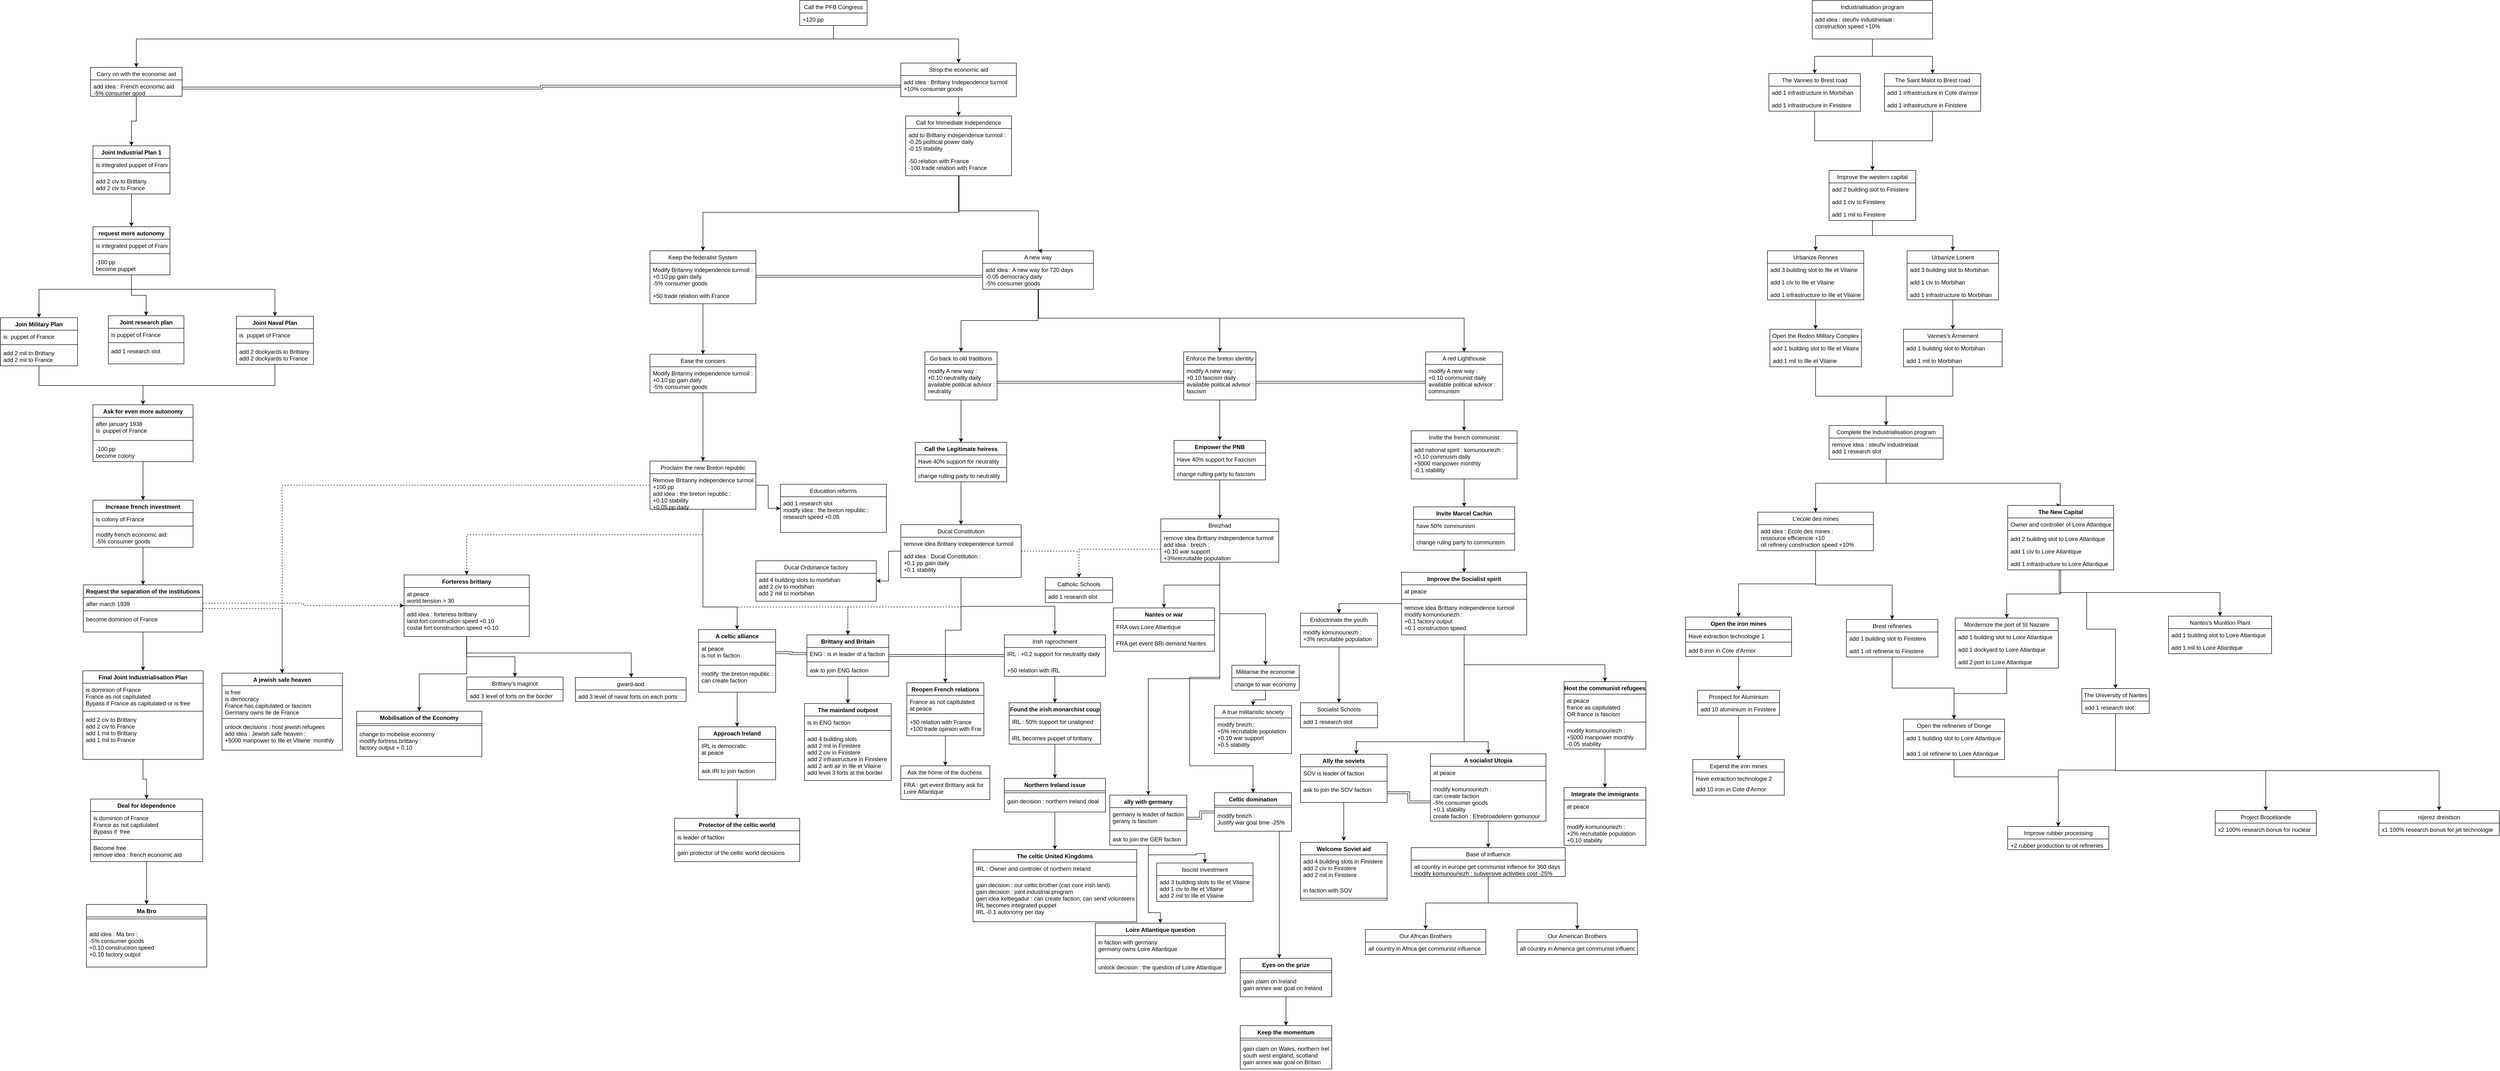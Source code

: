 <mxfile version="12.1.0" type="github" pages="1"><diagram id="fwqOPcjlE-ceSgC5Qux2" name="Page-1"><mxGraphModel dx="2468" dy="437" grid="1" gridSize="10" guides="1" tooltips="1" connect="1" arrows="1" fold="1" page="1" pageScale="1" pageWidth="827" pageHeight="1169" math="0" shadow="0"><root><mxCell id="0"/><mxCell id="1" parent="0"/><mxCell id="riW-O5dtcFzm0EmXwgX_-17" style="edgeStyle=orthogonalEdgeStyle;rounded=0;orthogonalLoop=1;jettySize=auto;html=1;entryX=0.5;entryY=0;entryDx=0;entryDy=0;" parent="1" source="riW-O5dtcFzm0EmXwgX_-2" target="riW-O5dtcFzm0EmXwgX_-6" edge="1"><mxGeometry relative="1" as="geometry"><Array as="points"><mxPoint x="380" y="130"/><mxPoint x="-1067" y="130"/></Array></mxGeometry></mxCell><mxCell id="riW-O5dtcFzm0EmXwgX_-18" style="edgeStyle=orthogonalEdgeStyle;rounded=0;orthogonalLoop=1;jettySize=auto;html=1;entryX=0.5;entryY=0;entryDx=0;entryDy=0;" parent="1" source="riW-O5dtcFzm0EmXwgX_-2" target="riW-O5dtcFzm0EmXwgX_-10" edge="1"><mxGeometry relative="1" as="geometry"><Array as="points"><mxPoint x="380" y="130"/><mxPoint x="640" y="130"/></Array></mxGeometry></mxCell><mxCell id="riW-O5dtcFzm0EmXwgX_-2" value="Call the PFB Congress" style="swimlane;fontStyle=0;childLayout=stackLayout;horizontal=1;startSize=26;fillColor=none;horizontalStack=0;resizeParent=1;resizeParentMax=0;resizeLast=0;collapsible=1;marginBottom=0;" parent="1" vertex="1"><mxGeometry x="310" y="50" width="140" height="52" as="geometry"/></mxCell><mxCell id="riW-O5dtcFzm0EmXwgX_-3" value="+120 pp" style="text;strokeColor=none;fillColor=none;align=left;verticalAlign=top;spacingLeft=4;spacingRight=4;overflow=hidden;rotatable=0;points=[[0,0.5],[1,0.5]];portConstraint=eastwest;" parent="riW-O5dtcFzm0EmXwgX_-2" vertex="1"><mxGeometry y="26" width="140" height="26" as="geometry"/></mxCell><mxCell id="7TDGu9K9L-nUUv1jLvNr-183" style="edgeStyle=orthogonalEdgeStyle;rounded=0;orthogonalLoop=1;jettySize=auto;html=1;entryX=0.5;entryY=0;entryDx=0;entryDy=0;" parent="1" source="riW-O5dtcFzm0EmXwgX_-6" target="7TDGu9K9L-nUUv1jLvNr-178" edge="1"><mxGeometry relative="1" as="geometry"/></mxCell><mxCell id="riW-O5dtcFzm0EmXwgX_-6" value="Carry on with the economic aid" style="swimlane;fontStyle=0;childLayout=stackLayout;horizontal=1;startSize=26;fillColor=none;horizontalStack=0;resizeParent=1;resizeParentMax=0;resizeLast=0;collapsible=1;marginBottom=0;" parent="1" vertex="1"><mxGeometry x="-1162.857" y="189" width="190" height="60" as="geometry"/></mxCell><mxCell id="riW-O5dtcFzm0EmXwgX_-7" value="add idea : French economic aid&#10;-5% consumer good" style="text;strokeColor=none;fillColor=none;align=left;verticalAlign=top;spacingLeft=4;spacingRight=4;overflow=hidden;rotatable=0;points=[[0,0.5],[1,0.5]];portConstraint=eastwest;" parent="riW-O5dtcFzm0EmXwgX_-6" vertex="1"><mxGeometry y="26" width="190" height="34" as="geometry"/></mxCell><mxCell id="riW-O5dtcFzm0EmXwgX_-19" style="edgeStyle=orthogonalEdgeStyle;rounded=0;orthogonalLoop=1;jettySize=auto;html=1;entryX=0.5;entryY=0;entryDx=0;entryDy=0;" parent="1" source="riW-O5dtcFzm0EmXwgX_-10" target="riW-O5dtcFzm0EmXwgX_-14" edge="1"><mxGeometry relative="1" as="geometry"/></mxCell><mxCell id="riW-O5dtcFzm0EmXwgX_-10" value="Strop the economic aid" style="swimlane;fontStyle=0;childLayout=stackLayout;horizontal=1;startSize=26;fillColor=none;horizontalStack=0;resizeParent=1;resizeParentMax=0;resizeLast=0;collapsible=1;marginBottom=0;" parent="1" vertex="1"><mxGeometry x="520" y="180" width="240" height="70" as="geometry"/></mxCell><mxCell id="riW-O5dtcFzm0EmXwgX_-11" value="add idea : Brittany Independence turmoil&#10;+10% consumer goods" style="text;strokeColor=none;fillColor=none;align=left;verticalAlign=top;spacingLeft=4;spacingRight=4;overflow=hidden;rotatable=0;points=[[0,0.5],[1,0.5]];portConstraint=eastwest;" parent="riW-O5dtcFzm0EmXwgX_-10" vertex="1"><mxGeometry y="26" width="240" height="44" as="geometry"/></mxCell><mxCell id="riW-O5dtcFzm0EmXwgX_-33" style="edgeStyle=orthogonalEdgeStyle;rounded=0;orthogonalLoop=1;jettySize=auto;html=1;entryX=0.5;entryY=0;entryDx=0;entryDy=0;" parent="1" source="riW-O5dtcFzm0EmXwgX_-14" target="riW-O5dtcFzm0EmXwgX_-38" edge="1"><mxGeometry relative="1" as="geometry"><mxPoint x="799.647" y="560" as="targetPoint"/><Array as="points"><mxPoint x="640" y="487"/><mxPoint x="806" y="487"/></Array></mxGeometry></mxCell><mxCell id="7TDGu9K9L-nUUv1jLvNr-71" style="edgeStyle=orthogonalEdgeStyle;rounded=0;orthogonalLoop=1;jettySize=auto;html=1;entryX=0.5;entryY=0;entryDx=0;entryDy=0;" parent="1" source="riW-O5dtcFzm0EmXwgX_-14" target="riW-O5dtcFzm0EmXwgX_-22" edge="1"><mxGeometry relative="1" as="geometry"><Array as="points"><mxPoint x="641" y="490"/><mxPoint x="109" y="490"/></Array></mxGeometry></mxCell><mxCell id="riW-O5dtcFzm0EmXwgX_-14" value="Call for Immediate Independence" style="swimlane;fontStyle=0;childLayout=stackLayout;horizontal=1;startSize=26;fillColor=none;horizontalStack=0;resizeParent=1;resizeParentMax=0;resizeLast=0;collapsible=1;marginBottom=0;" parent="1" vertex="1"><mxGeometry x="530" y="290" width="220" height="124" as="geometry"/></mxCell><mxCell id="riW-O5dtcFzm0EmXwgX_-20" value="add to Brittany independence turmoil :&#10;-0.25 political power daily&#10;-0.15 stability" style="text;strokeColor=none;fillColor=none;align=left;verticalAlign=top;spacingLeft=4;spacingRight=4;overflow=hidden;rotatable=0;points=[[0,0.5],[1,0.5]];portConstraint=eastwest;" parent="riW-O5dtcFzm0EmXwgX_-14" vertex="1"><mxGeometry y="26" width="220" height="54" as="geometry"/></mxCell><mxCell id="riW-O5dtcFzm0EmXwgX_-15" value="-50 relation with France&#10;-100 trade relation with France" style="text;strokeColor=none;fillColor=none;align=left;verticalAlign=top;spacingLeft=4;spacingRight=4;overflow=hidden;rotatable=0;points=[[0,0.5],[1,0.5]];portConstraint=eastwest;" parent="riW-O5dtcFzm0EmXwgX_-14" vertex="1"><mxGeometry y="80" width="220" height="44" as="geometry"/></mxCell><mxCell id="7TDGu9K9L-nUUv1jLvNr-116" value="" style="edgeStyle=orthogonalEdgeStyle;rounded=0;orthogonalLoop=1;jettySize=auto;html=1;" parent="1" source="riW-O5dtcFzm0EmXwgX_-22" target="7TDGu9K9L-nUUv1jLvNr-113" edge="1"><mxGeometry relative="1" as="geometry"/></mxCell><mxCell id="riW-O5dtcFzm0EmXwgX_-22" value="Keep the federalist System" style="swimlane;fontStyle=0;childLayout=stackLayout;horizontal=1;startSize=26;fillColor=none;horizontalStack=0;resizeParent=1;resizeParentMax=0;resizeLast=0;collapsible=1;marginBottom=0;" parent="1" vertex="1"><mxGeometry x="-1" y="570" width="220" height="110" as="geometry"/></mxCell><mxCell id="riW-O5dtcFzm0EmXwgX_-23" value="Modify Britanny independence turmoil :&#10;+0.10 pp gain daily&#10;-5% consumer goods" style="text;strokeColor=none;fillColor=none;align=left;verticalAlign=top;spacingLeft=4;spacingRight=4;overflow=hidden;rotatable=0;points=[[0,0.5],[1,0.5]];portConstraint=eastwest;" parent="riW-O5dtcFzm0EmXwgX_-22" vertex="1"><mxGeometry y="26" width="220" height="54" as="geometry"/></mxCell><mxCell id="riW-O5dtcFzm0EmXwgX_-211" value="+50 trade relation with France" style="text;strokeColor=none;fillColor=none;align=left;verticalAlign=top;spacingLeft=4;spacingRight=4;overflow=hidden;rotatable=0;points=[[0,0.5],[1,0.5]];portConstraint=eastwest;" parent="riW-O5dtcFzm0EmXwgX_-22" vertex="1"><mxGeometry y="80" width="220" height="30" as="geometry"/></mxCell><mxCell id="7TDGu9K9L-nUUv1jLvNr-119" style="edgeStyle=orthogonalEdgeStyle;rounded=0;orthogonalLoop=1;jettySize=auto;html=1;" parent="1" source="7TDGu9K9L-nUUv1jLvNr-113" target="7TDGu9K9L-nUUv1jLvNr-117" edge="1"><mxGeometry relative="1" as="geometry"/></mxCell><mxCell id="7TDGu9K9L-nUUv1jLvNr-113" value="Ease the concers" style="swimlane;fontStyle=0;childLayout=stackLayout;horizontal=1;startSize=26;fillColor=none;horizontalStack=0;resizeParent=1;resizeParentMax=0;resizeLast=0;collapsible=1;marginBottom=0;" parent="1" vertex="1"><mxGeometry x="-1" y="785" width="220" height="80" as="geometry"/></mxCell><mxCell id="7TDGu9K9L-nUUv1jLvNr-114" value="Modify Britanny independence turmoil :&#10;+0.10 pp gain daily&#10;-5% consumer goods" style="text;strokeColor=none;fillColor=none;align=left;verticalAlign=top;spacingLeft=4;spacingRight=4;overflow=hidden;rotatable=0;points=[[0,0.5],[1,0.5]];portConstraint=eastwest;" parent="7TDGu9K9L-nUUv1jLvNr-113" vertex="1"><mxGeometry y="26" width="220" height="54" as="geometry"/></mxCell><mxCell id="riW-O5dtcFzm0EmXwgX_-204" style="edgeStyle=orthogonalEdgeStyle;rounded=0;orthogonalLoop=1;jettySize=auto;html=1;entryX=0.5;entryY=0;entryDx=0;entryDy=0;" parent="1" source="riW-O5dtcFzm0EmXwgX_-34" target="riW-O5dtcFzm0EmXwgX_-200" edge="1"><mxGeometry relative="1" as="geometry"/></mxCell><mxCell id="riW-O5dtcFzm0EmXwgX_-34" value="Go back to old traditions" style="swimlane;fontStyle=0;childLayout=stackLayout;horizontal=1;startSize=26;fillColor=none;horizontalStack=0;resizeParent=1;resizeParentMax=0;resizeLast=0;collapsible=1;marginBottom=0;" parent="1" vertex="1"><mxGeometry x="570" y="780" width="150" height="100" as="geometry"/></mxCell><mxCell id="riW-O5dtcFzm0EmXwgX_-35" value="modify A new way :&#10;+0.10 neutrality daily &#10;available political advisor : &#10;neutrality" style="text;strokeColor=none;fillColor=none;align=left;verticalAlign=top;spacingLeft=4;spacingRight=4;overflow=hidden;rotatable=0;points=[[0,0.5],[1,0.5]];portConstraint=eastwest;" parent="riW-O5dtcFzm0EmXwgX_-34" vertex="1"><mxGeometry y="26" width="150" height="74" as="geometry"/></mxCell><mxCell id="riW-O5dtcFzm0EmXwgX_-42" style="edgeStyle=orthogonalEdgeStyle;rounded=0;orthogonalLoop=1;jettySize=auto;html=1;entryX=0.5;entryY=0;entryDx=0;entryDy=0;" parent="1" source="riW-O5dtcFzm0EmXwgX_-38" target="riW-O5dtcFzm0EmXwgX_-34" edge="1"><mxGeometry relative="1" as="geometry"/></mxCell><mxCell id="riW-O5dtcFzm0EmXwgX_-288" style="edgeStyle=orthogonalEdgeStyle;rounded=0;orthogonalLoop=1;jettySize=auto;html=1;entryX=0.5;entryY=0;entryDx=0;entryDy=0;" parent="1" source="riW-O5dtcFzm0EmXwgX_-38" target="riW-O5dtcFzm0EmXwgX_-45" edge="1"><mxGeometry relative="1" as="geometry"><Array as="points"><mxPoint x="806" y="710"/><mxPoint x="1183" y="710"/></Array></mxGeometry></mxCell><mxCell id="riW-O5dtcFzm0EmXwgX_-290" style="edgeStyle=orthogonalEdgeStyle;rounded=0;orthogonalLoop=1;jettySize=auto;html=1;entryX=0.5;entryY=0;entryDx=0;entryDy=0;" parent="1" source="riW-O5dtcFzm0EmXwgX_-38" target="riW-O5dtcFzm0EmXwgX_-52" edge="1"><mxGeometry relative="1" as="geometry"><Array as="points"><mxPoint x="806" y="710"/><mxPoint x="1690" y="710"/></Array></mxGeometry></mxCell><mxCell id="riW-O5dtcFzm0EmXwgX_-38" value="A new way" style="swimlane;fontStyle=0;childLayout=stackLayout;horizontal=1;startSize=26;fillColor=none;horizontalStack=0;resizeParent=1;resizeParentMax=0;resizeLast=0;collapsible=1;marginBottom=0;" parent="1" vertex="1"><mxGeometry x="690" y="570" width="230" height="80" as="geometry"/></mxCell><mxCell id="riW-O5dtcFzm0EmXwgX_-39" value="add idea : A new way for 720 days&#10;-0.05 democracy daily&#10;-5% consumer goods" style="text;strokeColor=none;fillColor=none;align=left;verticalAlign=top;spacingLeft=4;spacingRight=4;overflow=hidden;rotatable=0;points=[[0,0.5],[1,0.5]];portConstraint=eastwest;" parent="riW-O5dtcFzm0EmXwgX_-38" vertex="1"><mxGeometry y="26" width="230" height="54" as="geometry"/></mxCell><mxCell id="riW-O5dtcFzm0EmXwgX_-43" style="edgeStyle=orthogonalEdgeStyle;rounded=0;orthogonalLoop=1;jettySize=auto;html=1;exitX=0;exitY=0.5;exitDx=0;exitDy=0;shape=link;" parent="1" source="riW-O5dtcFzm0EmXwgX_-39" target="riW-O5dtcFzm0EmXwgX_-23" edge="1"><mxGeometry relative="1" as="geometry"/></mxCell><mxCell id="riW-O5dtcFzm0EmXwgX_-44" style="edgeStyle=orthogonalEdgeStyle;shape=link;rounded=0;orthogonalLoop=1;jettySize=auto;html=1;" parent="1" source="riW-O5dtcFzm0EmXwgX_-11" target="riW-O5dtcFzm0EmXwgX_-7" edge="1"><mxGeometry relative="1" as="geometry"/></mxCell><mxCell id="riW-O5dtcFzm0EmXwgX_-305" style="edgeStyle=orthogonalEdgeStyle;rounded=0;orthogonalLoop=1;jettySize=auto;html=1;entryX=0.5;entryY=0;entryDx=0;entryDy=0;" parent="1" source="riW-O5dtcFzm0EmXwgX_-45" target="riW-O5dtcFzm0EmXwgX_-300" edge="1"><mxGeometry relative="1" as="geometry"/></mxCell><mxCell id="riW-O5dtcFzm0EmXwgX_-45" value="Enforce the breton identity" style="swimlane;fontStyle=0;childLayout=stackLayout;horizontal=1;startSize=26;fillColor=none;horizontalStack=0;resizeParent=1;resizeParentMax=0;resizeLast=0;collapsible=1;marginBottom=0;" parent="1" vertex="1"><mxGeometry x="1107.5" y="780" width="150" height="100" as="geometry"/></mxCell><mxCell id="riW-O5dtcFzm0EmXwgX_-49" value="modify A new way :&#10;+0.10 fascism daily &#10;available political advisor : &#10;fascism" style="text;strokeColor=none;fillColor=none;align=left;verticalAlign=top;spacingLeft=4;spacingRight=4;overflow=hidden;rotatable=0;points=[[0,0.5],[1,0.5]];portConstraint=eastwest;" parent="riW-O5dtcFzm0EmXwgX_-45" vertex="1"><mxGeometry y="26" width="150" height="74" as="geometry"/></mxCell><mxCell id="riW-O5dtcFzm0EmXwgX_-51" style="edgeStyle=orthogonalEdgeStyle;rounded=0;orthogonalLoop=1;jettySize=auto;html=1;shape=link;" parent="1" source="riW-O5dtcFzm0EmXwgX_-35" target="riW-O5dtcFzm0EmXwgX_-49" edge="1"><mxGeometry relative="1" as="geometry"/></mxCell><mxCell id="7TDGu9K9L-nUUv1jLvNr-9" style="edgeStyle=orthogonalEdgeStyle;rounded=0;orthogonalLoop=1;jettySize=auto;html=1;entryX=0.5;entryY=0;entryDx=0;entryDy=0;" parent="1" source="riW-O5dtcFzm0EmXwgX_-52" target="7TDGu9K9L-nUUv1jLvNr-5" edge="1"><mxGeometry relative="1" as="geometry"/></mxCell><mxCell id="riW-O5dtcFzm0EmXwgX_-52" value="A red Lighthouse" style="swimlane;fontStyle=0;childLayout=stackLayout;horizontal=1;startSize=26;fillColor=none;horizontalStack=0;resizeParent=1;resizeParentMax=0;resizeLast=0;collapsible=1;marginBottom=0;" parent="1" vertex="1"><mxGeometry x="1610" y="780" width="160" height="100" as="geometry"/></mxCell><mxCell id="riW-O5dtcFzm0EmXwgX_-56" value="modify A new way :&#10;+0.10 communist daily &#10;available political advisor : &#10;communism" style="text;strokeColor=none;fillColor=none;align=left;verticalAlign=top;spacingLeft=4;spacingRight=4;overflow=hidden;rotatable=0;points=[[0,0.5],[1,0.5]];portConstraint=eastwest;" parent="riW-O5dtcFzm0EmXwgX_-52" vertex="1"><mxGeometry y="26" width="160" height="74" as="geometry"/></mxCell><mxCell id="riW-O5dtcFzm0EmXwgX_-58" style="edgeStyle=orthogonalEdgeStyle;rounded=0;orthogonalLoop=1;jettySize=auto;html=1;entryX=0;entryY=0.5;entryDx=0;entryDy=0;shape=link;" parent="1" source="riW-O5dtcFzm0EmXwgX_-49" target="riW-O5dtcFzm0EmXwgX_-56" edge="1"><mxGeometry relative="1" as="geometry"/></mxCell><mxCell id="riW-O5dtcFzm0EmXwgX_-75" style="edgeStyle=orthogonalEdgeStyle;rounded=0;orthogonalLoop=1;jettySize=auto;html=1;entryX=0.5;entryY=0;entryDx=0;entryDy=0;" parent="1" source="riW-O5dtcFzm0EmXwgX_-59" target="riW-O5dtcFzm0EmXwgX_-68" edge="1"><mxGeometry relative="1" as="geometry"/></mxCell><mxCell id="riW-O5dtcFzm0EmXwgX_-76" style="edgeStyle=orthogonalEdgeStyle;rounded=0;orthogonalLoop=1;jettySize=auto;html=1;entryX=0.5;entryY=0;entryDx=0;entryDy=0;" parent="1" source="riW-O5dtcFzm0EmXwgX_-59" target="riW-O5dtcFzm0EmXwgX_-72" edge="1"><mxGeometry relative="1" as="geometry"/></mxCell><mxCell id="riW-O5dtcFzm0EmXwgX_-59" value="Industrialisation program" style="swimlane;fontStyle=0;childLayout=stackLayout;horizontal=1;startSize=26;fillColor=none;horizontalStack=0;resizeParent=1;resizeParentMax=0;resizeLast=0;collapsible=1;marginBottom=0;" parent="1" vertex="1"><mxGeometry x="2413" y="50" width="250" height="80" as="geometry"/></mxCell><mxCell id="riW-O5dtcFzm0EmXwgX_-60" value="add idea : steuñv industrielaat :&#10;construction speed +10%" style="text;strokeColor=none;fillColor=none;align=left;verticalAlign=top;spacingLeft=4;spacingRight=4;overflow=hidden;rotatable=0;points=[[0,0.5],[1,0.5]];portConstraint=eastwest;" parent="riW-O5dtcFzm0EmXwgX_-59" vertex="1"><mxGeometry y="26" width="250" height="54" as="geometry"/></mxCell><mxCell id="riW-O5dtcFzm0EmXwgX_-86" style="edgeStyle=orthogonalEdgeStyle;rounded=0;orthogonalLoop=1;jettySize=auto;html=1;entryX=0.5;entryY=0;entryDx=0;entryDy=0;" parent="1" source="riW-O5dtcFzm0EmXwgX_-63" target="riW-O5dtcFzm0EmXwgX_-83" edge="1"><mxGeometry relative="1" as="geometry"/></mxCell><mxCell id="riW-O5dtcFzm0EmXwgX_-90" style="edgeStyle=orthogonalEdgeStyle;rounded=0;orthogonalLoop=1;jettySize=auto;html=1;entryX=0.5;entryY=0;entryDx=0;entryDy=0;" parent="1" source="riW-O5dtcFzm0EmXwgX_-63" target="riW-O5dtcFzm0EmXwgX_-87" edge="1"><mxGeometry relative="1" as="geometry"/></mxCell><mxCell id="riW-O5dtcFzm0EmXwgX_-63" value="Improve the western capital" style="swimlane;fontStyle=0;childLayout=stackLayout;horizontal=1;startSize=26;fillColor=none;horizontalStack=0;resizeParent=1;resizeParentMax=0;resizeLast=0;collapsible=1;marginBottom=0;" parent="1" vertex="1"><mxGeometry x="2448" y="403" width="180" height="104" as="geometry"/></mxCell><mxCell id="riW-O5dtcFzm0EmXwgX_-82" value="add 2 building slot to Finistere" style="text;strokeColor=none;fillColor=none;align=left;verticalAlign=top;spacingLeft=4;spacingRight=4;overflow=hidden;rotatable=0;points=[[0,0.5],[1,0.5]];portConstraint=eastwest;" parent="riW-O5dtcFzm0EmXwgX_-63" vertex="1"><mxGeometry y="26" width="180" height="26" as="geometry"/></mxCell><mxCell id="riW-O5dtcFzm0EmXwgX_-64" value="add 1 civ to Finistere" style="text;strokeColor=none;fillColor=none;align=left;verticalAlign=top;spacingLeft=4;spacingRight=4;overflow=hidden;rotatable=0;points=[[0,0.5],[1,0.5]];portConstraint=eastwest;" parent="riW-O5dtcFzm0EmXwgX_-63" vertex="1"><mxGeometry y="52" width="180" height="26" as="geometry"/></mxCell><mxCell id="riW-O5dtcFzm0EmXwgX_-315" value="add 1 mil to Finistere" style="text;strokeColor=none;fillColor=none;align=left;verticalAlign=top;spacingLeft=4;spacingRight=4;overflow=hidden;rotatable=0;points=[[0,0.5],[1,0.5]];portConstraint=eastwest;" parent="riW-O5dtcFzm0EmXwgX_-63" vertex="1"><mxGeometry y="78" width="180" height="26" as="geometry"/></mxCell><mxCell id="riW-O5dtcFzm0EmXwgX_-77" style="edgeStyle=orthogonalEdgeStyle;rounded=0;orthogonalLoop=1;jettySize=auto;html=1;" parent="1" source="riW-O5dtcFzm0EmXwgX_-68" target="riW-O5dtcFzm0EmXwgX_-63" edge="1"><mxGeometry relative="1" as="geometry"/></mxCell><mxCell id="riW-O5dtcFzm0EmXwgX_-68" value="The Vannes to Brest road" style="swimlane;fontStyle=0;childLayout=stackLayout;horizontal=1;startSize=26;fillColor=none;horizontalStack=0;resizeParent=1;resizeParentMax=0;resizeLast=0;collapsible=1;marginBottom=0;" parent="1" vertex="1"><mxGeometry x="2323" y="202" width="190" height="78" as="geometry"/></mxCell><mxCell id="riW-O5dtcFzm0EmXwgX_-69" value="add 1 infrastructure in Morbihan" style="text;strokeColor=none;fillColor=none;align=left;verticalAlign=top;spacingLeft=4;spacingRight=4;overflow=hidden;rotatable=0;points=[[0,0.5],[1,0.5]];portConstraint=eastwest;" parent="riW-O5dtcFzm0EmXwgX_-68" vertex="1"><mxGeometry y="26" width="190" height="26" as="geometry"/></mxCell><mxCell id="riW-O5dtcFzm0EmXwgX_-70" value="add 1 infrastructure in Finistere" style="text;strokeColor=none;fillColor=none;align=left;verticalAlign=top;spacingLeft=4;spacingRight=4;overflow=hidden;rotatable=0;points=[[0,0.5],[1,0.5]];portConstraint=eastwest;" parent="riW-O5dtcFzm0EmXwgX_-68" vertex="1"><mxGeometry y="52" width="190" height="26" as="geometry"/></mxCell><mxCell id="riW-O5dtcFzm0EmXwgX_-78" style="edgeStyle=orthogonalEdgeStyle;rounded=0;orthogonalLoop=1;jettySize=auto;html=1;entryX=0.5;entryY=0;entryDx=0;entryDy=0;" parent="1" source="riW-O5dtcFzm0EmXwgX_-72" target="riW-O5dtcFzm0EmXwgX_-63" edge="1"><mxGeometry relative="1" as="geometry"/></mxCell><mxCell id="riW-O5dtcFzm0EmXwgX_-72" value="The Saint Malot to Brest road" style="swimlane;fontStyle=0;childLayout=stackLayout;horizontal=1;startSize=26;fillColor=none;horizontalStack=0;resizeParent=1;resizeParentMax=0;resizeLast=0;collapsible=1;marginBottom=0;" parent="1" vertex="1"><mxGeometry x="2563" y="202" width="200" height="78" as="geometry"/></mxCell><mxCell id="riW-O5dtcFzm0EmXwgX_-73" value="add 1 infrastructure in Cote d'armor" style="text;strokeColor=none;fillColor=none;align=left;verticalAlign=top;spacingLeft=4;spacingRight=4;overflow=hidden;rotatable=0;points=[[0,0.5],[1,0.5]];portConstraint=eastwest;" parent="riW-O5dtcFzm0EmXwgX_-72" vertex="1"><mxGeometry y="26" width="200" height="26" as="geometry"/></mxCell><mxCell id="riW-O5dtcFzm0EmXwgX_-74" value="add 1 infrastructure in Finistere" style="text;strokeColor=none;fillColor=none;align=left;verticalAlign=top;spacingLeft=4;spacingRight=4;overflow=hidden;rotatable=0;points=[[0,0.5],[1,0.5]];portConstraint=eastwest;" parent="riW-O5dtcFzm0EmXwgX_-72" vertex="1"><mxGeometry y="52" width="200" height="26" as="geometry"/></mxCell><mxCell id="riW-O5dtcFzm0EmXwgX_-95" style="edgeStyle=orthogonalEdgeStyle;rounded=0;orthogonalLoop=1;jettySize=auto;html=1;entryX=0.5;entryY=0;entryDx=0;entryDy=0;" parent="1" source="riW-O5dtcFzm0EmXwgX_-83" target="riW-O5dtcFzm0EmXwgX_-92" edge="1"><mxGeometry relative="1" as="geometry"/></mxCell><mxCell id="riW-O5dtcFzm0EmXwgX_-83" value="Urbanize Rennes" style="swimlane;fontStyle=0;childLayout=stackLayout;horizontal=1;startSize=26;fillColor=none;horizontalStack=0;resizeParent=1;resizeParentMax=0;resizeLast=0;collapsible=1;marginBottom=0;" parent="1" vertex="1"><mxGeometry x="2320" y="570" width="200" height="102" as="geometry"/></mxCell><mxCell id="riW-O5dtcFzm0EmXwgX_-84" value="add 3 building slot to Ille et Vilaine" style="text;strokeColor=none;fillColor=none;align=left;verticalAlign=top;spacingLeft=4;spacingRight=4;overflow=hidden;rotatable=0;points=[[0,0.5],[1,0.5]];portConstraint=eastwest;" parent="riW-O5dtcFzm0EmXwgX_-83" vertex="1"><mxGeometry y="26" width="200" height="26" as="geometry"/></mxCell><mxCell id="riW-O5dtcFzm0EmXwgX_-91" value="add 1 civ to Ille et Vilaine" style="text;strokeColor=none;fillColor=none;align=left;verticalAlign=top;spacingLeft=4;spacingRight=4;overflow=hidden;rotatable=0;points=[[0,0.5],[1,0.5]];portConstraint=eastwest;" parent="riW-O5dtcFzm0EmXwgX_-83" vertex="1"><mxGeometry y="52" width="200" height="26" as="geometry"/></mxCell><mxCell id="riW-O5dtcFzm0EmXwgX_-96" value="add 1 infrastructure to Ille et Vilaine" style="text;strokeColor=none;fillColor=none;align=left;verticalAlign=top;spacingLeft=4;spacingRight=4;overflow=hidden;rotatable=0;points=[[0,0.5],[1,0.5]];portConstraint=eastwest;" parent="riW-O5dtcFzm0EmXwgX_-83" vertex="1"><mxGeometry y="78" width="200" height="24" as="geometry"/></mxCell><mxCell id="riW-O5dtcFzm0EmXwgX_-101" style="edgeStyle=orthogonalEdgeStyle;rounded=0;orthogonalLoop=1;jettySize=auto;html=1;entryX=0.5;entryY=0;entryDx=0;entryDy=0;" parent="1" source="riW-O5dtcFzm0EmXwgX_-87" target="riW-O5dtcFzm0EmXwgX_-98" edge="1"><mxGeometry relative="1" as="geometry"/></mxCell><mxCell id="riW-O5dtcFzm0EmXwgX_-87" value="Urbanize Lorient" style="swimlane;fontStyle=0;childLayout=stackLayout;horizontal=1;startSize=26;fillColor=none;horizontalStack=0;resizeParent=1;resizeParentMax=0;resizeLast=0;collapsible=1;marginBottom=0;" parent="1" vertex="1"><mxGeometry x="2610" y="570" width="190" height="102" as="geometry"/></mxCell><mxCell id="riW-O5dtcFzm0EmXwgX_-88" value="add 3 building slot to Morbihan" style="text;strokeColor=none;fillColor=none;align=left;verticalAlign=top;spacingLeft=4;spacingRight=4;overflow=hidden;rotatable=0;points=[[0,0.5],[1,0.5]];portConstraint=eastwest;" parent="riW-O5dtcFzm0EmXwgX_-87" vertex="1"><mxGeometry y="26" width="190" height="26" as="geometry"/></mxCell><mxCell id="riW-O5dtcFzm0EmXwgX_-89" value="add 1 civ to Morbihan" style="text;strokeColor=none;fillColor=none;align=left;verticalAlign=top;spacingLeft=4;spacingRight=4;overflow=hidden;rotatable=0;points=[[0,0.5],[1,0.5]];portConstraint=eastwest;" parent="riW-O5dtcFzm0EmXwgX_-87" vertex="1"><mxGeometry y="52" width="190" height="26" as="geometry"/></mxCell><mxCell id="riW-O5dtcFzm0EmXwgX_-97" value="add 1 infrastructure to Morbihan" style="text;strokeColor=none;fillColor=none;align=left;verticalAlign=top;spacingLeft=4;spacingRight=4;overflow=hidden;rotatable=0;points=[[0,0.5],[1,0.5]];portConstraint=eastwest;" parent="riW-O5dtcFzm0EmXwgX_-87" vertex="1"><mxGeometry y="78" width="190" height="24" as="geometry"/></mxCell><mxCell id="riW-O5dtcFzm0EmXwgX_-106" style="edgeStyle=orthogonalEdgeStyle;rounded=0;orthogonalLoop=1;jettySize=auto;html=1;" parent="1" source="riW-O5dtcFzm0EmXwgX_-92" target="riW-O5dtcFzm0EmXwgX_-102" edge="1"><mxGeometry relative="1" as="geometry"/></mxCell><mxCell id="riW-O5dtcFzm0EmXwgX_-92" value="Open the Redon Military Complex" style="swimlane;fontStyle=0;childLayout=stackLayout;horizontal=1;startSize=26;fillColor=none;horizontalStack=0;resizeParent=1;resizeParentMax=0;resizeLast=0;collapsible=1;marginBottom=0;" parent="1" vertex="1"><mxGeometry x="2325" y="733" width="190" height="78" as="geometry"/></mxCell><mxCell id="riW-O5dtcFzm0EmXwgX_-93" value="add 1 building slot to Ille et Vilaine" style="text;strokeColor=none;fillColor=none;align=left;verticalAlign=top;spacingLeft=4;spacingRight=4;overflow=hidden;rotatable=0;points=[[0,0.5],[1,0.5]];portConstraint=eastwest;" parent="riW-O5dtcFzm0EmXwgX_-92" vertex="1"><mxGeometry y="26" width="190" height="26" as="geometry"/></mxCell><mxCell id="riW-O5dtcFzm0EmXwgX_-94" value="add 1 mil to Ille et Vilaine" style="text;strokeColor=none;fillColor=none;align=left;verticalAlign=top;spacingLeft=4;spacingRight=4;overflow=hidden;rotatable=0;points=[[0,0.5],[1,0.5]];portConstraint=eastwest;" parent="riW-O5dtcFzm0EmXwgX_-92" vertex="1"><mxGeometry y="52" width="190" height="26" as="geometry"/></mxCell><mxCell id="riW-O5dtcFzm0EmXwgX_-108" style="edgeStyle=orthogonalEdgeStyle;rounded=0;orthogonalLoop=1;jettySize=auto;html=1;entryX=0.5;entryY=0;entryDx=0;entryDy=0;" parent="1" source="riW-O5dtcFzm0EmXwgX_-98" target="riW-O5dtcFzm0EmXwgX_-102" edge="1"><mxGeometry relative="1" as="geometry"/></mxCell><mxCell id="riW-O5dtcFzm0EmXwgX_-98" value="Vannes's Armement" style="swimlane;fontStyle=0;childLayout=stackLayout;horizontal=1;startSize=26;fillColor=none;horizontalStack=0;resizeParent=1;resizeParentMax=0;resizeLast=0;collapsible=1;marginBottom=0;" parent="1" vertex="1"><mxGeometry x="2602.5" y="733" width="205" height="78" as="geometry"/></mxCell><mxCell id="riW-O5dtcFzm0EmXwgX_-99" value="add 1 building slot to Morbihan" style="text;strokeColor=none;fillColor=none;align=left;verticalAlign=top;spacingLeft=4;spacingRight=4;overflow=hidden;rotatable=0;points=[[0,0.5],[1,0.5]];portConstraint=eastwest;" parent="riW-O5dtcFzm0EmXwgX_-98" vertex="1"><mxGeometry y="26" width="205" height="26" as="geometry"/></mxCell><mxCell id="riW-O5dtcFzm0EmXwgX_-100" value="add 1 mil to Morbihan" style="text;strokeColor=none;fillColor=none;align=left;verticalAlign=top;spacingLeft=4;spacingRight=4;overflow=hidden;rotatable=0;points=[[0,0.5],[1,0.5]];portConstraint=eastwest;" parent="riW-O5dtcFzm0EmXwgX_-98" vertex="1"><mxGeometry y="52" width="205" height="26" as="geometry"/></mxCell><mxCell id="riW-O5dtcFzm0EmXwgX_-113" style="edgeStyle=orthogonalEdgeStyle;rounded=0;orthogonalLoop=1;jettySize=auto;html=1;entryX=0.5;entryY=0;entryDx=0;entryDy=0;" parent="1" source="riW-O5dtcFzm0EmXwgX_-102" target="riW-O5dtcFzm0EmXwgX_-109" edge="1"><mxGeometry relative="1" as="geometry"><Array as="points"><mxPoint x="2566" y="1053"/><mxPoint x="2420" y="1053"/></Array></mxGeometry></mxCell><mxCell id="riW-O5dtcFzm0EmXwgX_-182" style="edgeStyle=orthogonalEdgeStyle;rounded=0;orthogonalLoop=1;jettySize=auto;html=1;entryX=0.5;entryY=0;entryDx=0;entryDy=0;" parent="1" source="riW-O5dtcFzm0EmXwgX_-102" target="riW-O5dtcFzm0EmXwgX_-174" edge="1"><mxGeometry relative="1" as="geometry"><Array as="points"><mxPoint x="2567" y="1053"/><mxPoint x="2928" y="1053"/></Array></mxGeometry></mxCell><mxCell id="riW-O5dtcFzm0EmXwgX_-102" value="Complete the Industrialisation program" style="swimlane;fontStyle=0;childLayout=stackLayout;horizontal=1;startSize=26;fillColor=none;horizontalStack=0;resizeParent=1;resizeParentMax=0;resizeLast=0;collapsible=1;marginBottom=0;" parent="1" vertex="1"><mxGeometry x="2448" y="933" width="237" height="70" as="geometry"/></mxCell><mxCell id="riW-O5dtcFzm0EmXwgX_-103" value="remove idea : steuñv industrielaat&#10;add 1 research slot" style="text;strokeColor=none;fillColor=none;align=left;verticalAlign=top;spacingLeft=4;spacingRight=4;overflow=hidden;rotatable=0;points=[[0,0.5],[1,0.5]];portConstraint=eastwest;" parent="riW-O5dtcFzm0EmXwgX_-102" vertex="1"><mxGeometry y="26" width="237" height="44" as="geometry"/></mxCell><mxCell id="riW-O5dtcFzm0EmXwgX_-131" style="edgeStyle=orthogonalEdgeStyle;rounded=0;orthogonalLoop=1;jettySize=auto;html=1;entryX=0.5;entryY=0;entryDx=0;entryDy=0;" parent="1" source="riW-O5dtcFzm0EmXwgX_-109" target="riW-O5dtcFzm0EmXwgX_-127" edge="1"><mxGeometry relative="1" as="geometry"/></mxCell><mxCell id="riW-O5dtcFzm0EmXwgX_-192" style="edgeStyle=orthogonalEdgeStyle;rounded=0;orthogonalLoop=1;jettySize=auto;html=1;" parent="1" source="riW-O5dtcFzm0EmXwgX_-109" target="riW-O5dtcFzm0EmXwgX_-185" edge="1"><mxGeometry relative="1" as="geometry"/></mxCell><mxCell id="riW-O5dtcFzm0EmXwgX_-109" value="L'ecole des mines" style="swimlane;fontStyle=0;childLayout=stackLayout;horizontal=1;startSize=26;fillColor=none;horizontalStack=0;resizeParent=1;resizeParentMax=0;resizeLast=0;collapsible=1;marginBottom=0;" parent="1" vertex="1"><mxGeometry x="2300" y="1113" width="240" height="80" as="geometry"/></mxCell><mxCell id="riW-O5dtcFzm0EmXwgX_-110" value="add idea : Ecole des mines :&#10;ressource efficiencie +10&#10;oil refinery construction speed +10%" style="text;strokeColor=none;fillColor=none;align=left;verticalAlign=top;spacingLeft=4;spacingRight=4;overflow=hidden;rotatable=0;points=[[0,0.5],[1,0.5]];portConstraint=eastwest;" parent="riW-O5dtcFzm0EmXwgX_-109" vertex="1"><mxGeometry y="26" width="240" height="54" as="geometry"/></mxCell><mxCell id="riW-O5dtcFzm0EmXwgX_-126" style="edgeStyle=orthogonalEdgeStyle;rounded=0;orthogonalLoop=1;jettySize=auto;html=1;entryX=0.5;entryY=0;entryDx=0;entryDy=0;" parent="1" source="riW-O5dtcFzm0EmXwgX_-119" target="riW-O5dtcFzm0EmXwgX_-124" edge="1"><mxGeometry relative="1" as="geometry"/></mxCell><mxCell id="riW-O5dtcFzm0EmXwgX_-119" value="Prospect for Aluminium" style="swimlane;fontStyle=0;childLayout=stackLayout;horizontal=1;startSize=26;fillColor=none;horizontalStack=0;resizeParent=1;resizeParentMax=0;resizeLast=0;collapsible=1;marginBottom=0;" parent="1" vertex="1"><mxGeometry x="2175" y="1483" width="170" height="52" as="geometry"/></mxCell><mxCell id="riW-O5dtcFzm0EmXwgX_-120" value="add 10 aluminium in Finistere" style="text;strokeColor=none;fillColor=none;align=left;verticalAlign=top;spacingLeft=4;spacingRight=4;overflow=hidden;rotatable=0;points=[[0,0.5],[1,0.5]];portConstraint=eastwest;" parent="riW-O5dtcFzm0EmXwgX_-119" vertex="1"><mxGeometry y="26" width="170" height="26" as="geometry"/></mxCell><mxCell id="riW-O5dtcFzm0EmXwgX_-124" value="Expend the iron mines" style="swimlane;fontStyle=0;childLayout=stackLayout;horizontal=1;startSize=26;fillColor=none;horizontalStack=0;resizeParent=1;resizeParentMax=0;resizeLast=0;collapsible=1;marginBottom=0;" parent="1" vertex="1"><mxGeometry x="2165" y="1627" width="190" height="74" as="geometry"/></mxCell><mxCell id="riW-O5dtcFzm0EmXwgX_-195" value="Have extraction technologie 2" style="text;strokeColor=none;fillColor=none;align=left;verticalAlign=top;spacingLeft=4;spacingRight=4;overflow=hidden;rotatable=0;points=[[0,0.5],[1,0.5]];portConstraint=eastwest;" parent="riW-O5dtcFzm0EmXwgX_-124" vertex="1"><mxGeometry y="26" width="190" height="22" as="geometry"/></mxCell><mxCell id="riW-O5dtcFzm0EmXwgX_-125" value="add 10 iron in Cote d'Armor" style="text;strokeColor=none;fillColor=none;align=left;verticalAlign=top;spacingLeft=4;spacingRight=4;overflow=hidden;rotatable=0;points=[[0,0.5],[1,0.5]];portConstraint=eastwest;" parent="riW-O5dtcFzm0EmXwgX_-124" vertex="1"><mxGeometry y="48" width="190" height="26" as="geometry"/></mxCell><mxCell id="riW-O5dtcFzm0EmXwgX_-152" style="edgeStyle=orthogonalEdgeStyle;rounded=0;orthogonalLoop=1;jettySize=auto;html=1;" parent="1" source="riW-O5dtcFzm0EmXwgX_-127" target="riW-O5dtcFzm0EmXwgX_-149" edge="1"><mxGeometry relative="1" as="geometry"/></mxCell><mxCell id="riW-O5dtcFzm0EmXwgX_-127" value="Brest refineries" style="swimlane;fontStyle=0;childLayout=stackLayout;horizontal=1;startSize=26;fillColor=none;horizontalStack=0;resizeParent=1;resizeParentMax=0;resizeLast=0;collapsible=1;marginBottom=0;" parent="1" vertex="1"><mxGeometry x="2484" y="1336" width="190" height="78" as="geometry"/></mxCell><mxCell id="riW-O5dtcFzm0EmXwgX_-128" value="add 1 building slot to Finistere" style="text;strokeColor=none;fillColor=none;align=left;verticalAlign=top;spacingLeft=4;spacingRight=4;overflow=hidden;rotatable=0;points=[[0,0.5],[1,0.5]];portConstraint=eastwest;" parent="riW-O5dtcFzm0EmXwgX_-127" vertex="1"><mxGeometry y="26" width="190" height="26" as="geometry"/></mxCell><mxCell id="riW-O5dtcFzm0EmXwgX_-129" value="add 1 oil refinerie to Finistere" style="text;strokeColor=none;fillColor=none;align=left;verticalAlign=top;spacingLeft=4;spacingRight=4;overflow=hidden;rotatable=0;points=[[0,0.5],[1,0.5]];portConstraint=eastwest;" parent="riW-O5dtcFzm0EmXwgX_-127" vertex="1"><mxGeometry y="52" width="190" height="26" as="geometry"/></mxCell><mxCell id="riW-O5dtcFzm0EmXwgX_-138" value="Nantes's Munition Plant" style="swimlane;fontStyle=0;childLayout=stackLayout;horizontal=1;startSize=26;fillColor=none;horizontalStack=0;resizeParent=1;resizeParentMax=0;resizeLast=0;collapsible=1;marginBottom=0;" parent="1" vertex="1"><mxGeometry x="3153" y="1329" width="214" height="78" as="geometry"/></mxCell><mxCell id="riW-O5dtcFzm0EmXwgX_-139" value="add 1 building slot to Loire Atlantique" style="text;strokeColor=none;fillColor=none;align=left;verticalAlign=top;spacingLeft=4;spacingRight=4;overflow=hidden;rotatable=0;points=[[0,0.5],[1,0.5]];portConstraint=eastwest;" parent="riW-O5dtcFzm0EmXwgX_-138" vertex="1"><mxGeometry y="26" width="214" height="26" as="geometry"/></mxCell><mxCell id="riW-O5dtcFzm0EmXwgX_-141" value="add 1 mil to Loire Atlantique" style="text;strokeColor=none;fillColor=none;align=left;verticalAlign=top;spacingLeft=4;spacingRight=4;overflow=hidden;rotatable=0;points=[[0,0.5],[1,0.5]];portConstraint=eastwest;" parent="riW-O5dtcFzm0EmXwgX_-138" vertex="1"><mxGeometry y="52" width="214" height="26" as="geometry"/></mxCell><mxCell id="riW-O5dtcFzm0EmXwgX_-154" style="edgeStyle=orthogonalEdgeStyle;rounded=0;orthogonalLoop=1;jettySize=auto;html=1;" parent="1" source="riW-O5dtcFzm0EmXwgX_-143" target="riW-O5dtcFzm0EmXwgX_-149" edge="1"><mxGeometry relative="1" as="geometry"/></mxCell><mxCell id="riW-O5dtcFzm0EmXwgX_-143" value="Mordernize the port of St Nazaire" style="swimlane;fontStyle=0;childLayout=stackLayout;horizontal=1;startSize=26;fillColor=none;horizontalStack=0;resizeParent=1;resizeParentMax=0;resizeLast=0;collapsible=1;marginBottom=0;" parent="1" vertex="1"><mxGeometry x="2710" y="1333" width="214" height="104" as="geometry"/></mxCell><mxCell id="riW-O5dtcFzm0EmXwgX_-144" value="add 1 building slot to Loire Atlantique" style="text;strokeColor=none;fillColor=none;align=left;verticalAlign=top;spacingLeft=4;spacingRight=4;overflow=hidden;rotatable=0;points=[[0,0.5],[1,0.5]];portConstraint=eastwest;" parent="riW-O5dtcFzm0EmXwgX_-143" vertex="1"><mxGeometry y="26" width="214" height="26" as="geometry"/></mxCell><mxCell id="riW-O5dtcFzm0EmXwgX_-145" value="add 1 dockyard to Loire Atlantique" style="text;strokeColor=none;fillColor=none;align=left;verticalAlign=top;spacingLeft=4;spacingRight=4;overflow=hidden;rotatable=0;points=[[0,0.5],[1,0.5]];portConstraint=eastwest;" parent="riW-O5dtcFzm0EmXwgX_-143" vertex="1"><mxGeometry y="52" width="214" height="26" as="geometry"/></mxCell><mxCell id="riW-O5dtcFzm0EmXwgX_-146" value="add 2 port to Loire Atlantique" style="text;strokeColor=none;fillColor=none;align=left;verticalAlign=top;spacingLeft=4;spacingRight=4;overflow=hidden;rotatable=0;points=[[0,0.5],[1,0.5]];portConstraint=eastwest;" parent="riW-O5dtcFzm0EmXwgX_-143" vertex="1"><mxGeometry y="78" width="214" height="26" as="geometry"/></mxCell><mxCell id="riW-O5dtcFzm0EmXwgX_-164" style="edgeStyle=orthogonalEdgeStyle;rounded=0;orthogonalLoop=1;jettySize=auto;html=1;entryX=0.5;entryY=0;entryDx=0;entryDy=0;" parent="1" source="riW-O5dtcFzm0EmXwgX_-149" target="riW-O5dtcFzm0EmXwgX_-161" edge="1"><mxGeometry relative="1" as="geometry"><Array as="points"><mxPoint x="2707" y="1663"/><mxPoint x="2924" y="1663"/></Array></mxGeometry></mxCell><mxCell id="riW-O5dtcFzm0EmXwgX_-149" value="Open the refineries of Donge" style="swimlane;fontStyle=0;childLayout=stackLayout;horizontal=1;startSize=26;fillColor=none;horizontalStack=0;resizeParent=1;resizeParentMax=0;resizeLast=0;collapsible=1;marginBottom=0;" parent="1" vertex="1"><mxGeometry x="2602.5" y="1543" width="210" height="84" as="geometry"/></mxCell><mxCell id="riW-O5dtcFzm0EmXwgX_-150" value="add 1 building slot to Loire Atlantique" style="text;strokeColor=none;fillColor=none;align=left;verticalAlign=top;spacingLeft=4;spacingRight=4;overflow=hidden;rotatable=0;points=[[0,0.5],[1,0.5]];portConstraint=eastwest;" parent="riW-O5dtcFzm0EmXwgX_-149" vertex="1"><mxGeometry y="26" width="210" height="32" as="geometry"/></mxCell><mxCell id="riW-O5dtcFzm0EmXwgX_-151" value="add 1 oil refinerie to Loire Atlantique" style="text;strokeColor=none;fillColor=none;align=left;verticalAlign=top;spacingLeft=4;spacingRight=4;overflow=hidden;rotatable=0;points=[[0,0.5],[1,0.5]];portConstraint=eastwest;" parent="riW-O5dtcFzm0EmXwgX_-149" vertex="1"><mxGeometry y="58" width="210" height="26" as="geometry"/></mxCell><mxCell id="riW-O5dtcFzm0EmXwgX_-316" style="edgeStyle=orthogonalEdgeStyle;rounded=0;orthogonalLoop=1;jettySize=auto;html=1;" parent="1" source="riW-O5dtcFzm0EmXwgX_-155" target="riW-O5dtcFzm0EmXwgX_-161" edge="1"><mxGeometry relative="1" as="geometry"/></mxCell><mxCell id="riW-O5dtcFzm0EmXwgX_-317" style="edgeStyle=orthogonalEdgeStyle;rounded=0;orthogonalLoop=1;jettySize=auto;html=1;entryX=0.5;entryY=0;entryDx=0;entryDy=0;" parent="1" source="riW-O5dtcFzm0EmXwgX_-155" target="riW-O5dtcFzm0EmXwgX_-166" edge="1"><mxGeometry relative="1" as="geometry"><Array as="points"><mxPoint x="3043" y="1650"/><mxPoint x="3355" y="1650"/></Array></mxGeometry></mxCell><mxCell id="riW-O5dtcFzm0EmXwgX_-319" style="edgeStyle=orthogonalEdgeStyle;rounded=0;orthogonalLoop=1;jettySize=auto;html=1;entryX=0.5;entryY=0;entryDx=0;entryDy=0;" parent="1" source="riW-O5dtcFzm0EmXwgX_-155" target="riW-O5dtcFzm0EmXwgX_-171" edge="1"><mxGeometry relative="1" as="geometry"><Array as="points"><mxPoint x="3043" y="1650"/><mxPoint x="3715" y="1650"/></Array></mxGeometry></mxCell><mxCell id="riW-O5dtcFzm0EmXwgX_-155" value="The University of Nantes" style="swimlane;fontStyle=0;childLayout=stackLayout;horizontal=1;startSize=26;fillColor=none;horizontalStack=0;resizeParent=1;resizeParentMax=0;resizeLast=0;collapsible=1;marginBottom=0;" parent="1" vertex="1"><mxGeometry x="2973" y="1479.5" width="140" height="52" as="geometry"/></mxCell><mxCell id="riW-O5dtcFzm0EmXwgX_-156" value="add 1 research slot" style="text;strokeColor=none;fillColor=none;align=left;verticalAlign=top;spacingLeft=4;spacingRight=4;overflow=hidden;rotatable=0;points=[[0,0.5],[1,0.5]];portConstraint=eastwest;" parent="riW-O5dtcFzm0EmXwgX_-155" vertex="1"><mxGeometry y="26" width="140" height="26" as="geometry"/></mxCell><mxCell id="riW-O5dtcFzm0EmXwgX_-161" value="Improve rubber processing" style="swimlane;fontStyle=0;childLayout=stackLayout;horizontal=1;startSize=26;fillColor=none;horizontalStack=0;resizeParent=1;resizeParentMax=0;resizeLast=0;collapsible=1;marginBottom=0;" parent="1" vertex="1"><mxGeometry x="2819" y="1766" width="210" height="48" as="geometry"/></mxCell><mxCell id="riW-O5dtcFzm0EmXwgX_-162" value="+2 rubber production to oil refineries" style="text;strokeColor=none;fillColor=none;align=left;verticalAlign=top;spacingLeft=4;spacingRight=4;overflow=hidden;rotatable=0;points=[[0,0.5],[1,0.5]];portConstraint=eastwest;" parent="riW-O5dtcFzm0EmXwgX_-161" vertex="1"><mxGeometry y="26" width="210" height="22" as="geometry"/></mxCell><mxCell id="riW-O5dtcFzm0EmXwgX_-166" value="Project Brocéliande" style="swimlane;fontStyle=0;childLayout=stackLayout;horizontal=1;startSize=26;fillColor=none;horizontalStack=0;resizeParent=1;resizeParentMax=0;resizeLast=0;collapsible=1;marginBottom=0;" parent="1" vertex="1"><mxGeometry x="3250" y="1733" width="210" height="52" as="geometry"/></mxCell><mxCell id="riW-O5dtcFzm0EmXwgX_-167" value="x2 100% research bonus for nuclear " style="text;strokeColor=none;fillColor=none;align=left;verticalAlign=top;spacingLeft=4;spacingRight=4;overflow=hidden;rotatable=0;points=[[0,0.5],[1,0.5]];portConstraint=eastwest;" parent="riW-O5dtcFzm0EmXwgX_-166" vertex="1"><mxGeometry y="26" width="210" height="26" as="geometry"/></mxCell><mxCell id="riW-O5dtcFzm0EmXwgX_-171" value="nijerez dreistson" style="swimlane;fontStyle=0;childLayout=stackLayout;horizontal=1;startSize=26;fillColor=none;horizontalStack=0;resizeParent=1;resizeParentMax=0;resizeLast=0;collapsible=1;marginBottom=0;" parent="1" vertex="1"><mxGeometry x="3590" y="1733" width="250" height="52" as="geometry"/></mxCell><mxCell id="riW-O5dtcFzm0EmXwgX_-172" value="x1 100% research bonus for jet technologie " style="text;strokeColor=none;fillColor=none;align=left;verticalAlign=top;spacingLeft=4;spacingRight=4;overflow=hidden;rotatable=0;points=[[0,0.5],[1,0.5]];portConstraint=eastwest;" parent="riW-O5dtcFzm0EmXwgX_-171" vertex="1"><mxGeometry y="26" width="250" height="26" as="geometry"/></mxCell><mxCell id="riW-O5dtcFzm0EmXwgX_-183" style="edgeStyle=orthogonalEdgeStyle;rounded=0;orthogonalLoop=1;jettySize=auto;html=1;entryX=0.5;entryY=0;entryDx=0;entryDy=0;" parent="1" source="riW-O5dtcFzm0EmXwgX_-174" target="riW-O5dtcFzm0EmXwgX_-143" edge="1"><mxGeometry relative="1" as="geometry"/></mxCell><mxCell id="riW-O5dtcFzm0EmXwgX_-184" style="edgeStyle=orthogonalEdgeStyle;rounded=0;orthogonalLoop=1;jettySize=auto;html=1;entryX=0.5;entryY=0;entryDx=0;entryDy=0;" parent="1" source="riW-O5dtcFzm0EmXwgX_-174" target="riW-O5dtcFzm0EmXwgX_-138" edge="1"><mxGeometry relative="1" as="geometry"><Array as="points"><mxPoint x="2929" y="1280"/><mxPoint x="3260" y="1280"/></Array></mxGeometry></mxCell><mxCell id="riW-O5dtcFzm0EmXwgX_-318" style="edgeStyle=orthogonalEdgeStyle;rounded=0;orthogonalLoop=1;jettySize=auto;html=1;entryX=0.5;entryY=0;entryDx=0;entryDy=0;exitX=0.486;exitY=0.962;exitDx=0;exitDy=0;exitPerimeter=0;" parent="1" source="riW-O5dtcFzm0EmXwgX_-180" target="riW-O5dtcFzm0EmXwgX_-155" edge="1"><mxGeometry relative="1" as="geometry"><mxPoint x="2933" y="1240" as="sourcePoint"/><Array as="points"><mxPoint x="2926" y="1280"/><mxPoint x="2983" y="1280"/><mxPoint x="2983" y="1356"/><mxPoint x="3043" y="1356"/></Array></mxGeometry></mxCell><mxCell id="riW-O5dtcFzm0EmXwgX_-174" value="The New Capital" style="swimlane;fontStyle=1;align=center;verticalAlign=top;childLayout=stackLayout;horizontal=1;startSize=26;horizontalStack=0;resizeParent=1;resizeParentMax=0;resizeLast=0;collapsible=1;marginBottom=0;" parent="1" vertex="1"><mxGeometry x="2819" y="1099" width="220" height="134" as="geometry"/></mxCell><mxCell id="riW-O5dtcFzm0EmXwgX_-175" value="Owner and controller of Loire Atlantique" style="text;strokeColor=none;fillColor=none;align=left;verticalAlign=top;spacingLeft=4;spacingRight=4;overflow=hidden;rotatable=0;points=[[0,0.5],[1,0.5]];portConstraint=eastwest;" parent="riW-O5dtcFzm0EmXwgX_-174" vertex="1"><mxGeometry y="26" width="220" height="22" as="geometry"/></mxCell><mxCell id="riW-O5dtcFzm0EmXwgX_-176" value="" style="line;strokeWidth=1;fillColor=none;align=left;verticalAlign=middle;spacingTop=-1;spacingLeft=3;spacingRight=3;rotatable=0;labelPosition=right;points=[];portConstraint=eastwest;" parent="riW-O5dtcFzm0EmXwgX_-174" vertex="1"><mxGeometry y="48" width="220" height="8" as="geometry"/></mxCell><mxCell id="riW-O5dtcFzm0EmXwgX_-178" value="add 2 building slot to Loire Atlantique" style="text;strokeColor=none;fillColor=none;align=left;verticalAlign=top;spacingLeft=4;spacingRight=4;overflow=hidden;rotatable=0;points=[[0,0.5],[1,0.5]];portConstraint=eastwest;" parent="riW-O5dtcFzm0EmXwgX_-174" vertex="1"><mxGeometry y="56" width="220" height="26" as="geometry"/></mxCell><mxCell id="riW-O5dtcFzm0EmXwgX_-179" value="add 1 civ to Loire Atlantique" style="text;strokeColor=none;fillColor=none;align=left;verticalAlign=top;spacingLeft=4;spacingRight=4;overflow=hidden;rotatable=0;points=[[0,0.5],[1,0.5]];portConstraint=eastwest;" parent="riW-O5dtcFzm0EmXwgX_-174" vertex="1"><mxGeometry y="82" width="220" height="26" as="geometry"/></mxCell><mxCell id="riW-O5dtcFzm0EmXwgX_-180" value="add 1 infrastructure to Loire Atlantique " style="text;strokeColor=none;fillColor=none;align=left;verticalAlign=top;spacingLeft=4;spacingRight=4;overflow=hidden;rotatable=0;points=[[0,0.5],[1,0.5]];portConstraint=eastwest;" parent="riW-O5dtcFzm0EmXwgX_-174" vertex="1"><mxGeometry y="108" width="220" height="26" as="geometry"/></mxCell><mxCell id="riW-O5dtcFzm0EmXwgX_-193" style="edgeStyle=orthogonalEdgeStyle;rounded=0;orthogonalLoop=1;jettySize=auto;html=1;entryX=0.5;entryY=0;entryDx=0;entryDy=0;" parent="1" source="riW-O5dtcFzm0EmXwgX_-185" target="riW-O5dtcFzm0EmXwgX_-119" edge="1"><mxGeometry relative="1" as="geometry"/></mxCell><mxCell id="riW-O5dtcFzm0EmXwgX_-185" value="Open the iron mines" style="swimlane;fontStyle=1;align=center;verticalAlign=top;childLayout=stackLayout;horizontal=1;startSize=26;horizontalStack=0;resizeParent=1;resizeParentMax=0;resizeLast=0;collapsible=1;marginBottom=0;" parent="1" vertex="1"><mxGeometry x="2150" y="1331" width="220" height="82" as="geometry"/></mxCell><mxCell id="riW-O5dtcFzm0EmXwgX_-186" value="Have extraction technologie 1" style="text;strokeColor=none;fillColor=none;align=left;verticalAlign=top;spacingLeft=4;spacingRight=4;overflow=hidden;rotatable=0;points=[[0,0.5],[1,0.5]];portConstraint=eastwest;" parent="riW-O5dtcFzm0EmXwgX_-185" vertex="1"><mxGeometry y="26" width="220" height="22" as="geometry"/></mxCell><mxCell id="riW-O5dtcFzm0EmXwgX_-187" value="" style="line;strokeWidth=1;fillColor=none;align=left;verticalAlign=middle;spacingTop=-1;spacingLeft=3;spacingRight=3;rotatable=0;labelPosition=right;points=[];portConstraint=eastwest;" parent="riW-O5dtcFzm0EmXwgX_-185" vertex="1"><mxGeometry y="48" width="220" height="8" as="geometry"/></mxCell><mxCell id="riW-O5dtcFzm0EmXwgX_-191" value="add 8 iron in Cote d'Armor" style="text;strokeColor=none;fillColor=none;align=left;verticalAlign=top;spacingLeft=4;spacingRight=4;overflow=hidden;rotatable=0;points=[[0,0.5],[1,0.5]];portConstraint=eastwest;" parent="riW-O5dtcFzm0EmXwgX_-185" vertex="1"><mxGeometry y="56" width="220" height="26" as="geometry"/></mxCell><mxCell id="riW-O5dtcFzm0EmXwgX_-210" style="edgeStyle=orthogonalEdgeStyle;rounded=0;orthogonalLoop=1;jettySize=auto;html=1;entryX=0.5;entryY=0;entryDx=0;entryDy=0;" parent="1" source="riW-O5dtcFzm0EmXwgX_-200" target="riW-O5dtcFzm0EmXwgX_-205" edge="1"><mxGeometry relative="1" as="geometry"/></mxCell><mxCell id="riW-O5dtcFzm0EmXwgX_-200" value="Call the Legitimate heiress" style="swimlane;fontStyle=1;align=center;verticalAlign=top;childLayout=stackLayout;horizontal=1;startSize=26;horizontalStack=0;resizeParent=1;resizeParentMax=0;resizeLast=0;collapsible=1;marginBottom=0;" parent="1" vertex="1"><mxGeometry x="550" y="968" width="190" height="82" as="geometry"/></mxCell><mxCell id="riW-O5dtcFzm0EmXwgX_-201" value="Have 40% support for neutrality" style="text;strokeColor=none;fillColor=none;align=left;verticalAlign=top;spacingLeft=4;spacingRight=4;overflow=hidden;rotatable=0;points=[[0,0.5],[1,0.5]];portConstraint=eastwest;" parent="riW-O5dtcFzm0EmXwgX_-200" vertex="1"><mxGeometry y="26" width="190" height="22" as="geometry"/></mxCell><mxCell id="riW-O5dtcFzm0EmXwgX_-202" value="" style="line;strokeWidth=1;fillColor=none;align=left;verticalAlign=middle;spacingTop=-1;spacingLeft=3;spacingRight=3;rotatable=0;labelPosition=right;points=[];portConstraint=eastwest;" parent="riW-O5dtcFzm0EmXwgX_-200" vertex="1"><mxGeometry y="48" width="190" height="8" as="geometry"/></mxCell><mxCell id="riW-O5dtcFzm0EmXwgX_-203" value="change rulling party to neutrality" style="text;strokeColor=none;fillColor=none;align=left;verticalAlign=top;spacingLeft=4;spacingRight=4;overflow=hidden;rotatable=0;points=[[0,0.5],[1,0.5]];portConstraint=eastwest;" parent="riW-O5dtcFzm0EmXwgX_-200" vertex="1"><mxGeometry y="56" width="190" height="26" as="geometry"/></mxCell><mxCell id="riW-O5dtcFzm0EmXwgX_-311" style="edgeStyle=orthogonalEdgeStyle;rounded=0;orthogonalLoop=1;jettySize=auto;html=1;entryX=0.5;entryY=0;entryDx=0;entryDy=0;" parent="1" source="riW-O5dtcFzm0EmXwgX_-300" target="riW-O5dtcFzm0EmXwgX_-307" edge="1"><mxGeometry relative="1" as="geometry"/></mxCell><mxCell id="riW-O5dtcFzm0EmXwgX_-300" value="Empower the PNB" style="swimlane;fontStyle=1;align=center;verticalAlign=top;childLayout=stackLayout;horizontal=1;startSize=26;horizontalStack=0;resizeParent=1;resizeParentMax=0;resizeLast=0;collapsible=1;marginBottom=0;" parent="1" vertex="1"><mxGeometry x="1087.5" y="964" width="190" height="82" as="geometry"/></mxCell><mxCell id="riW-O5dtcFzm0EmXwgX_-301" value="Have 40% support for Fascism" style="text;strokeColor=none;fillColor=none;align=left;verticalAlign=top;spacingLeft=4;spacingRight=4;overflow=hidden;rotatable=0;points=[[0,0.5],[1,0.5]];portConstraint=eastwest;" parent="riW-O5dtcFzm0EmXwgX_-300" vertex="1"><mxGeometry y="26" width="190" height="22" as="geometry"/></mxCell><mxCell id="riW-O5dtcFzm0EmXwgX_-302" value="" style="line;strokeWidth=1;fillColor=none;align=left;verticalAlign=middle;spacingTop=-1;spacingLeft=3;spacingRight=3;rotatable=0;labelPosition=right;points=[];portConstraint=eastwest;" parent="riW-O5dtcFzm0EmXwgX_-300" vertex="1"><mxGeometry y="48" width="190" height="8" as="geometry"/></mxCell><mxCell id="riW-O5dtcFzm0EmXwgX_-303" value="change rulling party to fascism" style="text;strokeColor=none;fillColor=none;align=left;verticalAlign=top;spacingLeft=4;spacingRight=4;overflow=hidden;rotatable=0;points=[[0,0.5],[1,0.5]];portConstraint=eastwest;" parent="riW-O5dtcFzm0EmXwgX_-300" vertex="1"><mxGeometry y="56" width="190" height="26" as="geometry"/></mxCell><mxCell id="riW-O5dtcFzm0EmXwgX_-216" style="edgeStyle=orthogonalEdgeStyle;rounded=0;orthogonalLoop=1;jettySize=auto;html=1;" parent="1" source="riW-O5dtcFzm0EmXwgX_-205" target="riW-O5dtcFzm0EmXwgX_-212" edge="1"><mxGeometry relative="1" as="geometry"/></mxCell><mxCell id="riW-O5dtcFzm0EmXwgX_-265" style="edgeStyle=orthogonalEdgeStyle;rounded=0;orthogonalLoop=1;jettySize=auto;html=1;dashed=1;" parent="1" source="riW-O5dtcFzm0EmXwgX_-205" target="riW-O5dtcFzm0EmXwgX_-261" edge="1"><mxGeometry relative="1" as="geometry"><Array as="points"><mxPoint x="645" y="1310"/><mxPoint x="410" y="1310"/></Array></mxGeometry></mxCell><mxCell id="riW-O5dtcFzm0EmXwgX_-285" style="edgeStyle=orthogonalEdgeStyle;rounded=0;orthogonalLoop=1;jettySize=auto;html=1;" parent="1" source="riW-O5dtcFzm0EmXwgX_-205" target="riW-O5dtcFzm0EmXwgX_-281" edge="1"><mxGeometry relative="1" as="geometry"/></mxCell><mxCell id="riW-O5dtcFzm0EmXwgX_-312" style="edgeStyle=orthogonalEdgeStyle;rounded=0;orthogonalLoop=1;jettySize=auto;html=1;entryX=0.5;entryY=0;entryDx=0;entryDy=0;dashed=1;" parent="1" source="riW-O5dtcFzm0EmXwgX_-205" target="riW-O5dtcFzm0EmXwgX_-292" edge="1"><mxGeometry relative="1" as="geometry"/></mxCell><mxCell id="7TDGu9K9L-nUUv1jLvNr-174" value="" style="edgeStyle=orthogonalEdgeStyle;rounded=0;orthogonalLoop=1;jettySize=auto;html=1;" parent="1" source="riW-O5dtcFzm0EmXwgX_-205" target="7TDGu9K9L-nUUv1jLvNr-171" edge="1"><mxGeometry relative="1" as="geometry"/></mxCell><mxCell id="riW-O5dtcFzm0EmXwgX_-205" value="Ducal Constitution" style="swimlane;fontStyle=0;childLayout=stackLayout;horizontal=1;startSize=26;fillColor=none;horizontalStack=0;resizeParent=1;resizeParentMax=0;resizeLast=0;collapsible=1;marginBottom=0;" parent="1" vertex="1"><mxGeometry x="520" y="1139" width="250" height="110" as="geometry"/></mxCell><mxCell id="riW-O5dtcFzm0EmXwgX_-206" value="remove idea Brittany independence turmoil&#10; " style="text;strokeColor=none;fillColor=none;align=left;verticalAlign=top;spacingLeft=4;spacingRight=4;overflow=hidden;rotatable=0;points=[[0,0.5],[1,0.5]];portConstraint=eastwest;" parent="riW-O5dtcFzm0EmXwgX_-205" vertex="1"><mxGeometry y="26" width="250" height="26" as="geometry"/></mxCell><mxCell id="riW-O5dtcFzm0EmXwgX_-207" value="add idea : Ducal Constitution :&#10;+0.1 pp gain daily&#10;+0.1 stability" style="text;strokeColor=none;fillColor=none;align=left;verticalAlign=top;spacingLeft=4;spacingRight=4;overflow=hidden;rotatable=0;points=[[0,0.5],[1,0.5]];portConstraint=eastwest;" parent="riW-O5dtcFzm0EmXwgX_-205" vertex="1"><mxGeometry y="52" width="250" height="58" as="geometry"/></mxCell><mxCell id="7TDGu9K9L-nUUv1jLvNr-171" value="Ducal Ordonance factory" style="swimlane;fontStyle=0;childLayout=stackLayout;horizontal=1;startSize=26;fillColor=none;horizontalStack=0;resizeParent=1;resizeParentMax=0;resizeLast=0;collapsible=1;marginBottom=0;" parent="1" vertex="1"><mxGeometry x="219" y="1214" width="250" height="84" as="geometry"/></mxCell><mxCell id="7TDGu9K9L-nUUv1jLvNr-173" value="add 4 building slots to morbihan&#10;add 2 civ to morbihan&#10;add 2 mil to morbihan" style="text;strokeColor=none;fillColor=none;align=left;verticalAlign=top;spacingLeft=4;spacingRight=4;overflow=hidden;rotatable=0;points=[[0,0.5],[1,0.5]];portConstraint=eastwest;" parent="7TDGu9K9L-nUUv1jLvNr-171" vertex="1"><mxGeometry y="26" width="250" height="58" as="geometry"/></mxCell><mxCell id="riW-O5dtcFzm0EmXwgX_-231" style="edgeStyle=orthogonalEdgeStyle;rounded=0;orthogonalLoop=1;jettySize=auto;html=1;entryX=0.5;entryY=0;entryDx=0;entryDy=0;" parent="1" source="riW-O5dtcFzm0EmXwgX_-212" target="riW-O5dtcFzm0EmXwgX_-221" edge="1"><mxGeometry relative="1" as="geometry"/></mxCell><mxCell id="riW-O5dtcFzm0EmXwgX_-287" style="edgeStyle=orthogonalEdgeStyle;rounded=0;orthogonalLoop=1;jettySize=auto;html=1;shape=link;" parent="1" source="riW-O5dtcFzm0EmXwgX_-212" target="riW-O5dtcFzm0EmXwgX_-261" edge="1"><mxGeometry relative="1" as="geometry"/></mxCell><mxCell id="riW-O5dtcFzm0EmXwgX_-212" value="Irish raprochment" style="swimlane;fontStyle=0;childLayout=stackLayout;horizontal=1;startSize=26;fillColor=none;horizontalStack=0;resizeParent=1;resizeParentMax=0;resizeLast=0;collapsible=1;marginBottom=0;" parent="1" vertex="1"><mxGeometry x="735" y="1368" width="210" height="86" as="geometry"/></mxCell><mxCell id="riW-O5dtcFzm0EmXwgX_-213" value="IRL : +0.2 support for neutrality daily" style="text;strokeColor=none;fillColor=none;align=left;verticalAlign=top;spacingLeft=4;spacingRight=4;overflow=hidden;rotatable=0;points=[[0,0.5],[1,0.5]];portConstraint=eastwest;" parent="riW-O5dtcFzm0EmXwgX_-212" vertex="1"><mxGeometry y="26" width="210" height="34" as="geometry"/></mxCell><mxCell id="riW-O5dtcFzm0EmXwgX_-214" value="+50 relation with IRL" style="text;strokeColor=none;fillColor=none;align=left;verticalAlign=top;spacingLeft=4;spacingRight=4;overflow=hidden;rotatable=0;points=[[0,0.5],[1,0.5]];portConstraint=eastwest;" parent="riW-O5dtcFzm0EmXwgX_-212" vertex="1"><mxGeometry y="60" width="210" height="26" as="geometry"/></mxCell><mxCell id="riW-O5dtcFzm0EmXwgX_-240" style="edgeStyle=orthogonalEdgeStyle;rounded=0;orthogonalLoop=1;jettySize=auto;html=1;entryX=0.5;entryY=0;entryDx=0;entryDy=0;" parent="1" source="riW-O5dtcFzm0EmXwgX_-221" target="riW-O5dtcFzm0EmXwgX_-236" edge="1"><mxGeometry relative="1" as="geometry"/></mxCell><mxCell id="riW-O5dtcFzm0EmXwgX_-221" value="Found the irish monarchist coup" style="swimlane;fontStyle=1;align=center;verticalAlign=top;childLayout=stackLayout;horizontal=1;startSize=26;horizontalStack=0;resizeParent=1;resizeParentMax=0;resizeLast=0;collapsible=1;marginBottom=0;" parent="1" vertex="1"><mxGeometry x="745" y="1509" width="190" height="86" as="geometry"/></mxCell><mxCell id="riW-O5dtcFzm0EmXwgX_-222" value="IRL : 50% support for unaligned" style="text;strokeColor=none;fillColor=none;align=left;verticalAlign=top;spacingLeft=4;spacingRight=4;overflow=hidden;rotatable=0;points=[[0,0.5],[1,0.5]];portConstraint=eastwest;" parent="riW-O5dtcFzm0EmXwgX_-221" vertex="1"><mxGeometry y="26" width="190" height="26" as="geometry"/></mxCell><mxCell id="riW-O5dtcFzm0EmXwgX_-223" value="" style="line;strokeWidth=1;fillColor=none;align=left;verticalAlign=middle;spacingTop=-1;spacingLeft=3;spacingRight=3;rotatable=0;labelPosition=right;points=[];portConstraint=eastwest;" parent="riW-O5dtcFzm0EmXwgX_-221" vertex="1"><mxGeometry y="52" width="190" height="8" as="geometry"/></mxCell><mxCell id="riW-O5dtcFzm0EmXwgX_-224" value="IRL becomes puppet of brittany" style="text;strokeColor=none;fillColor=none;align=left;verticalAlign=top;spacingLeft=4;spacingRight=4;overflow=hidden;rotatable=0;points=[[0,0.5],[1,0.5]];portConstraint=eastwest;" parent="riW-O5dtcFzm0EmXwgX_-221" vertex="1"><mxGeometry y="60" width="190" height="26" as="geometry"/></mxCell><mxCell id="riW-O5dtcFzm0EmXwgX_-245" style="edgeStyle=orthogonalEdgeStyle;rounded=0;orthogonalLoop=1;jettySize=auto;html=1;entryX=0.5;entryY=0;entryDx=0;entryDy=0;" parent="1" source="riW-O5dtcFzm0EmXwgX_-236" target="riW-O5dtcFzm0EmXwgX_-241" edge="1"><mxGeometry relative="1" as="geometry"/></mxCell><mxCell id="riW-O5dtcFzm0EmXwgX_-236" value="Northern Ireland issue" style="swimlane;fontStyle=1;align=center;verticalAlign=top;childLayout=stackLayout;horizontal=1;startSize=26;horizontalStack=0;resizeParent=1;resizeParentMax=0;resizeLast=0;collapsible=1;marginBottom=0;" parent="1" vertex="1"><mxGeometry x="735" y="1666" width="210" height="70" as="geometry"/></mxCell><mxCell id="riW-O5dtcFzm0EmXwgX_-238" value="" style="line;strokeWidth=1;fillColor=none;align=left;verticalAlign=middle;spacingTop=-1;spacingLeft=3;spacingRight=3;rotatable=0;labelPosition=right;points=[];portConstraint=eastwest;" parent="riW-O5dtcFzm0EmXwgX_-236" vertex="1"><mxGeometry y="26" width="210" height="8" as="geometry"/></mxCell><mxCell id="riW-O5dtcFzm0EmXwgX_-239" value="gain decision : northern ireland deal" style="text;strokeColor=none;fillColor=none;align=left;verticalAlign=top;spacingLeft=4;spacingRight=4;overflow=hidden;rotatable=0;points=[[0,0.5],[1,0.5]];portConstraint=eastwest;" parent="riW-O5dtcFzm0EmXwgX_-236" vertex="1"><mxGeometry y="34" width="210" height="36" as="geometry"/></mxCell><mxCell id="riW-O5dtcFzm0EmXwgX_-241" value="The celtic United Kingdoms" style="swimlane;fontStyle=1;align=center;verticalAlign=top;childLayout=stackLayout;horizontal=1;startSize=26;horizontalStack=0;resizeParent=1;resizeParentMax=0;resizeLast=0;collapsible=1;marginBottom=0;" parent="1" vertex="1"><mxGeometry x="670" y="1814" width="340" height="150" as="geometry"/></mxCell><mxCell id="riW-O5dtcFzm0EmXwgX_-242" value="IRL : Owner and controler of northern Ireland" style="text;strokeColor=none;fillColor=none;align=left;verticalAlign=top;spacingLeft=4;spacingRight=4;overflow=hidden;rotatable=0;points=[[0,0.5],[1,0.5]];portConstraint=eastwest;" parent="riW-O5dtcFzm0EmXwgX_-241" vertex="1"><mxGeometry y="26" width="340" height="26" as="geometry"/></mxCell><mxCell id="riW-O5dtcFzm0EmXwgX_-243" value="" style="line;strokeWidth=1;fillColor=none;align=left;verticalAlign=middle;spacingTop=-1;spacingLeft=3;spacingRight=3;rotatable=0;labelPosition=right;points=[];portConstraint=eastwest;" parent="riW-O5dtcFzm0EmXwgX_-241" vertex="1"><mxGeometry y="52" width="340" height="8" as="geometry"/></mxCell><mxCell id="riW-O5dtcFzm0EmXwgX_-244" value="gain decision : our celtic brother (can core irish land)&#10;gain decision : joint industrial program&#10;gain idea keltiegadur : can create faction, can send volunteers&#10;IRL becomes integrated puppet&#10;IRL -0.1 autonomy per day" style="text;strokeColor=none;fillColor=none;align=left;verticalAlign=top;spacingLeft=4;spacingRight=4;overflow=hidden;rotatable=0;points=[[0,0.5],[1,0.5]];portConstraint=eastwest;" parent="riW-O5dtcFzm0EmXwgX_-241" vertex="1"><mxGeometry y="60" width="340" height="90" as="geometry"/></mxCell><mxCell id="riW-O5dtcFzm0EmXwgX_-270" style="edgeStyle=orthogonalEdgeStyle;rounded=0;orthogonalLoop=1;jettySize=auto;html=1;entryX=0.5;entryY=0;entryDx=0;entryDy=0;" parent="1" source="riW-O5dtcFzm0EmXwgX_-261" target="riW-O5dtcFzm0EmXwgX_-266" edge="1"><mxGeometry relative="1" as="geometry"/></mxCell><mxCell id="riW-O5dtcFzm0EmXwgX_-261" value="Brittany and Britain" style="swimlane;fontStyle=1;align=center;verticalAlign=top;childLayout=stackLayout;horizontal=1;startSize=26;horizontalStack=0;resizeParent=1;resizeParentMax=0;resizeLast=0;collapsible=1;marginBottom=0;" parent="1" vertex="1"><mxGeometry x="325" y="1368" width="170" height="86" as="geometry"/></mxCell><mxCell id="riW-O5dtcFzm0EmXwgX_-262" value="ENG : is in leader of a faction" style="text;strokeColor=none;fillColor=none;align=left;verticalAlign=top;spacingLeft=4;spacingRight=4;overflow=hidden;rotatable=0;points=[[0,0.5],[1,0.5]];portConstraint=eastwest;" parent="riW-O5dtcFzm0EmXwgX_-261" vertex="1"><mxGeometry y="26" width="170" height="26" as="geometry"/></mxCell><mxCell id="riW-O5dtcFzm0EmXwgX_-263" value="" style="line;strokeWidth=1;fillColor=none;align=left;verticalAlign=middle;spacingTop=-1;spacingLeft=3;spacingRight=3;rotatable=0;labelPosition=right;points=[];portConstraint=eastwest;" parent="riW-O5dtcFzm0EmXwgX_-261" vertex="1"><mxGeometry y="52" width="170" height="8" as="geometry"/></mxCell><mxCell id="riW-O5dtcFzm0EmXwgX_-264" value="ask to join ENG faction" style="text;strokeColor=none;fillColor=none;align=left;verticalAlign=top;spacingLeft=4;spacingRight=4;overflow=hidden;rotatable=0;points=[[0,0.5],[1,0.5]];portConstraint=eastwest;" parent="riW-O5dtcFzm0EmXwgX_-261" vertex="1"><mxGeometry y="60" width="170" height="26" as="geometry"/></mxCell><mxCell id="riW-O5dtcFzm0EmXwgX_-266" value="The mainland outpost" style="swimlane;fontStyle=1;align=center;verticalAlign=top;childLayout=stackLayout;horizontal=1;startSize=26;horizontalStack=0;resizeParent=1;resizeParentMax=0;resizeLast=0;collapsible=1;marginBottom=0;" parent="1" vertex="1"><mxGeometry x="320" y="1510.5" width="180" height="160" as="geometry"/></mxCell><mxCell id="riW-O5dtcFzm0EmXwgX_-267" value="is in ENG faction" style="text;strokeColor=none;fillColor=none;align=left;verticalAlign=top;spacingLeft=4;spacingRight=4;overflow=hidden;rotatable=0;points=[[0,0.5],[1,0.5]];portConstraint=eastwest;" parent="riW-O5dtcFzm0EmXwgX_-266" vertex="1"><mxGeometry y="26" width="180" height="26" as="geometry"/></mxCell><mxCell id="riW-O5dtcFzm0EmXwgX_-268" value="" style="line;strokeWidth=1;fillColor=none;align=left;verticalAlign=middle;spacingTop=-1;spacingLeft=3;spacingRight=3;rotatable=0;labelPosition=right;points=[];portConstraint=eastwest;" parent="riW-O5dtcFzm0EmXwgX_-266" vertex="1"><mxGeometry y="52" width="180" height="8" as="geometry"/></mxCell><mxCell id="riW-O5dtcFzm0EmXwgX_-269" value="add 4 building slots&#10;add 2 mil in Finistere&#10;add 2 civ in Finistere&#10;add 2 infrastructure in Finistere&#10;add 2 anti air in Ille et Vilaine&#10;add level 3 forts at the border&#10;" style="text;strokeColor=none;fillColor=none;align=left;verticalAlign=top;spacingLeft=4;spacingRight=4;overflow=hidden;rotatable=0;points=[[0,0.5],[1,0.5]];portConstraint=eastwest;" parent="riW-O5dtcFzm0EmXwgX_-266" vertex="1"><mxGeometry y="60" width="180" height="100" as="geometry"/></mxCell><mxCell id="riW-O5dtcFzm0EmXwgX_-275" value="Ask the home of the duchess " style="swimlane;fontStyle=0;childLayout=stackLayout;horizontal=1;startSize=26;fillColor=none;horizontalStack=0;resizeParent=1;resizeParentMax=0;resizeLast=0;collapsible=1;marginBottom=0;" parent="1" vertex="1"><mxGeometry x="520" y="1640" width="185" height="70" as="geometry"/></mxCell><mxCell id="riW-O5dtcFzm0EmXwgX_-276" value="FRA : get event Brittany ask for&#10;Loire Atlantique" style="text;strokeColor=none;fillColor=none;align=left;verticalAlign=top;spacingLeft=4;spacingRight=4;overflow=hidden;rotatable=0;points=[[0,0.5],[1,0.5]];portConstraint=eastwest;" parent="riW-O5dtcFzm0EmXwgX_-275" vertex="1"><mxGeometry y="26" width="185" height="44" as="geometry"/></mxCell><mxCell id="riW-O5dtcFzm0EmXwgX_-286" style="edgeStyle=orthogonalEdgeStyle;rounded=0;orthogonalLoop=1;jettySize=auto;html=1;entryX=0.5;entryY=0;entryDx=0;entryDy=0;" parent="1" source="riW-O5dtcFzm0EmXwgX_-281" target="riW-O5dtcFzm0EmXwgX_-275" edge="1"><mxGeometry relative="1" as="geometry"/></mxCell><mxCell id="riW-O5dtcFzm0EmXwgX_-281" value="Reopen French relations" style="swimlane;fontStyle=1;align=center;verticalAlign=top;childLayout=stackLayout;horizontal=1;startSize=26;horizontalStack=0;resizeParent=1;resizeParentMax=0;resizeLast=0;collapsible=1;marginBottom=0;" parent="1" vertex="1"><mxGeometry x="532.5" y="1467.5" width="160" height="110" as="geometry"/></mxCell><mxCell id="riW-O5dtcFzm0EmXwgX_-282" value="France as not capitulated&#10;at peace" style="text;strokeColor=none;fillColor=none;align=left;verticalAlign=top;spacingLeft=4;spacingRight=4;overflow=hidden;rotatable=0;points=[[0,0.5],[1,0.5]];portConstraint=eastwest;" parent="riW-O5dtcFzm0EmXwgX_-281" vertex="1"><mxGeometry y="26" width="160" height="34" as="geometry"/></mxCell><mxCell id="riW-O5dtcFzm0EmXwgX_-283" value="" style="line;strokeWidth=1;fillColor=none;align=left;verticalAlign=middle;spacingTop=-1;spacingLeft=3;spacingRight=3;rotatable=0;labelPosition=right;points=[];portConstraint=eastwest;" parent="riW-O5dtcFzm0EmXwgX_-281" vertex="1"><mxGeometry y="60" width="160" height="8" as="geometry"/></mxCell><mxCell id="riW-O5dtcFzm0EmXwgX_-284" value="+50 relation with France&#10;+100 trade opinion with France" style="text;strokeColor=none;fillColor=none;align=left;verticalAlign=top;spacingLeft=4;spacingRight=4;overflow=hidden;rotatable=0;points=[[0,0.5],[1,0.5]];portConstraint=eastwest;" parent="riW-O5dtcFzm0EmXwgX_-281" vertex="1"><mxGeometry y="68" width="160" height="42" as="geometry"/></mxCell><mxCell id="riW-O5dtcFzm0EmXwgX_-292" value="Catholic Schools" style="swimlane;fontStyle=0;childLayout=stackLayout;horizontal=1;startSize=26;fillColor=none;horizontalStack=0;resizeParent=1;resizeParentMax=0;resizeLast=0;collapsible=1;marginBottom=0;" parent="1" vertex="1"><mxGeometry x="820" y="1249" width="140" height="52" as="geometry"/></mxCell><mxCell id="riW-O5dtcFzm0EmXwgX_-293" value="add 1 research slot" style="text;strokeColor=none;fillColor=none;align=left;verticalAlign=top;spacingLeft=4;spacingRight=4;overflow=hidden;rotatable=0;points=[[0,0.5],[1,0.5]];portConstraint=eastwest;" parent="riW-O5dtcFzm0EmXwgX_-292" vertex="1"><mxGeometry y="26" width="140" height="26" as="geometry"/></mxCell><mxCell id="riW-O5dtcFzm0EmXwgX_-313" style="edgeStyle=orthogonalEdgeStyle;rounded=0;orthogonalLoop=1;jettySize=auto;html=1;entryX=0.5;entryY=0;entryDx=0;entryDy=0;dashed=1;" parent="1" source="riW-O5dtcFzm0EmXwgX_-307" target="riW-O5dtcFzm0EmXwgX_-292" edge="1"><mxGeometry relative="1" as="geometry"><Array as="points"><mxPoint x="1183" y="1190"/><mxPoint x="890" y="1190"/></Array></mxGeometry></mxCell><mxCell id="7TDGu9K9L-nUUv1jLvNr-77" style="edgeStyle=orthogonalEdgeStyle;rounded=0;orthogonalLoop=1;jettySize=auto;html=1;entryX=0.5;entryY=0;entryDx=0;entryDy=0;" parent="1" source="riW-O5dtcFzm0EmXwgX_-307" target="7TDGu9K9L-nUUv1jLvNr-73" edge="1"><mxGeometry relative="1" as="geometry"/></mxCell><mxCell id="7TDGu9K9L-nUUv1jLvNr-92" style="edgeStyle=orthogonalEdgeStyle;rounded=0;orthogonalLoop=1;jettySize=auto;html=1;" parent="1" source="riW-O5dtcFzm0EmXwgX_-307" target="7TDGu9K9L-nUUv1jLvNr-88" edge="1"><mxGeometry relative="1" as="geometry"/></mxCell><mxCell id="7TDGu9K9L-nUUv1jLvNr-102" style="edgeStyle=orthogonalEdgeStyle;rounded=0;orthogonalLoop=1;jettySize=auto;html=1;entryX=0.5;entryY=0;entryDx=0;entryDy=0;" parent="1" source="riW-O5dtcFzm0EmXwgX_-307" target="7TDGu9K9L-nUUv1jLvNr-97" edge="1"><mxGeometry relative="1" as="geometry"><Array as="points"><mxPoint x="1183" y="1456"/><mxPoint x="1120" y="1456"/><mxPoint x="1120" y="1640"/><mxPoint x="1251" y="1640"/></Array></mxGeometry></mxCell><mxCell id="7TDGu9K9L-nUUv1jLvNr-265" style="edgeStyle=orthogonalEdgeStyle;rounded=0;orthogonalLoop=1;jettySize=auto;html=1;entryX=0.5;entryY=0;entryDx=0;entryDy=0;" parent="1" source="riW-O5dtcFzm0EmXwgX_-307" target="7TDGu9K9L-nUUv1jLvNr-261" edge="1"><mxGeometry relative="1" as="geometry"/></mxCell><mxCell id="riW-O5dtcFzm0EmXwgX_-307" value="Breizhad" style="swimlane;fontStyle=0;childLayout=stackLayout;horizontal=1;startSize=26;fillColor=none;horizontalStack=0;resizeParent=1;resizeParentMax=0;resizeLast=0;collapsible=1;marginBottom=0;" parent="1" vertex="1"><mxGeometry x="1060" y="1127" width="245" height="90" as="geometry"/></mxCell><mxCell id="riW-O5dtcFzm0EmXwgX_-308" value="remove idea Brittany independence turmoil&#10;add idea : breizh :&#10;+0.10 war support&#10;+3%recruitable population&#10;&#10; " style="text;strokeColor=none;fillColor=none;align=left;verticalAlign=top;spacingLeft=4;spacingRight=4;overflow=hidden;rotatable=0;points=[[0,0.5],[1,0.5]];portConstraint=eastwest;" parent="riW-O5dtcFzm0EmXwgX_-307" vertex="1"><mxGeometry y="26" width="245" height="64" as="geometry"/></mxCell><mxCell id="7TDGu9K9L-nUUv1jLvNr-15" style="edgeStyle=orthogonalEdgeStyle;rounded=0;orthogonalLoop=1;jettySize=auto;html=1;entryX=0.5;entryY=0;entryDx=0;entryDy=0;" parent="1" source="7TDGu9K9L-nUUv1jLvNr-5" target="7TDGu9K9L-nUUv1jLvNr-10" edge="1"><mxGeometry relative="1" as="geometry"/></mxCell><mxCell id="7TDGu9K9L-nUUv1jLvNr-5" value="Invite the french communist" style="swimlane;fontStyle=0;childLayout=stackLayout;horizontal=1;startSize=26;fillColor=none;horizontalStack=0;resizeParent=1;resizeParentMax=0;resizeLast=0;collapsible=1;marginBottom=0;" parent="1" vertex="1"><mxGeometry x="1580" y="944" width="220" height="100" as="geometry"/></mxCell><mxCell id="7TDGu9K9L-nUUv1jLvNr-6" value="add national spirit : komunouriezh :&#10;+0.10 commusm daily&#10;+5000 manpower monthly&#10;-0.1 stability&#10;" style="text;strokeColor=none;fillColor=none;align=left;verticalAlign=top;spacingLeft=4;spacingRight=4;overflow=hidden;rotatable=0;points=[[0,0.5],[1,0.5]];portConstraint=eastwest;" parent="7TDGu9K9L-nUUv1jLvNr-5" vertex="1"><mxGeometry y="26" width="220" height="74" as="geometry"/></mxCell><mxCell id="7TDGu9K9L-nUUv1jLvNr-20" value="" style="edgeStyle=orthogonalEdgeStyle;rounded=0;orthogonalLoop=1;jettySize=auto;html=1;" parent="1" source="7TDGu9K9L-nUUv1jLvNr-10" target="7TDGu9K9L-nUUv1jLvNr-16" edge="1"><mxGeometry relative="1" as="geometry"/></mxCell><mxCell id="7TDGu9K9L-nUUv1jLvNr-10" value="Invite Marcel Cachin" style="swimlane;fontStyle=1;align=center;verticalAlign=top;childLayout=stackLayout;horizontal=1;startSize=26;horizontalStack=0;resizeParent=1;resizeParentMax=0;resizeLast=0;collapsible=1;marginBottom=0;" parent="1" vertex="1"><mxGeometry x="1585" y="1102" width="210" height="90" as="geometry"/></mxCell><mxCell id="7TDGu9K9L-nUUv1jLvNr-11" value="have 50% communism" style="text;strokeColor=none;fillColor=none;align=left;verticalAlign=top;spacingLeft=4;spacingRight=4;overflow=hidden;rotatable=0;points=[[0,0.5],[1,0.5]];portConstraint=eastwest;" parent="7TDGu9K9L-nUUv1jLvNr-10" vertex="1"><mxGeometry y="26" width="210" height="26" as="geometry"/></mxCell><mxCell id="7TDGu9K9L-nUUv1jLvNr-12" value="" style="line;strokeWidth=1;fillColor=none;align=left;verticalAlign=middle;spacingTop=-1;spacingLeft=3;spacingRight=3;rotatable=0;labelPosition=right;points=[];portConstraint=eastwest;" parent="7TDGu9K9L-nUUv1jLvNr-10" vertex="1"><mxGeometry y="52" width="210" height="8" as="geometry"/></mxCell><mxCell id="7TDGu9K9L-nUUv1jLvNr-13" value="change ruling party to communism&#10;" style="text;strokeColor=none;fillColor=none;align=left;verticalAlign=top;spacingLeft=4;spacingRight=4;overflow=hidden;rotatable=0;points=[[0,0.5],[1,0.5]];portConstraint=eastwest;" parent="7TDGu9K9L-nUUv1jLvNr-10" vertex="1"><mxGeometry y="60" width="210" height="30" as="geometry"/></mxCell><mxCell id="7TDGu9K9L-nUUv1jLvNr-27" style="edgeStyle=orthogonalEdgeStyle;rounded=0;orthogonalLoop=1;jettySize=auto;html=1;entryX=0.5;entryY=0;entryDx=0;entryDy=0;" parent="1" source="7TDGu9K9L-nUUv1jLvNr-16" target="7TDGu9K9L-nUUv1jLvNr-22" edge="1"><mxGeometry relative="1" as="geometry"/></mxCell><mxCell id="7TDGu9K9L-nUUv1jLvNr-36" style="edgeStyle=orthogonalEdgeStyle;rounded=0;orthogonalLoop=1;jettySize=auto;html=1;entryX=0.5;entryY=0;entryDx=0;entryDy=0;" parent="1" source="7TDGu9K9L-nUUv1jLvNr-16" target="7TDGu9K9L-nUUv1jLvNr-32" edge="1"><mxGeometry relative="1" as="geometry"><Array as="points"><mxPoint x="1690" y="1430"/><mxPoint x="1982" y="1430"/></Array></mxGeometry></mxCell><mxCell id="7TDGu9K9L-nUUv1jLvNr-51" style="edgeStyle=orthogonalEdgeStyle;rounded=0;orthogonalLoop=1;jettySize=auto;html=1;" parent="1" source="7TDGu9K9L-nUUv1jLvNr-16" target="7TDGu9K9L-nUUv1jLvNr-42" edge="1"><mxGeometry relative="1" as="geometry"><Array as="points"><mxPoint x="1690" y="1590"/><mxPoint x="1466" y="1590"/></Array></mxGeometry></mxCell><mxCell id="7TDGu9K9L-nUUv1jLvNr-56" style="edgeStyle=orthogonalEdgeStyle;rounded=0;orthogonalLoop=1;jettySize=auto;html=1;" parent="1" source="7TDGu9K9L-nUUv1jLvNr-16" target="7TDGu9K9L-nUUv1jLvNr-52" edge="1"><mxGeometry relative="1" as="geometry"><Array as="points"><mxPoint x="1690" y="1590"/><mxPoint x="1740" y="1590"/></Array></mxGeometry></mxCell><mxCell id="7TDGu9K9L-nUUv1jLvNr-16" value="Improve the Socialist spirit" style="swimlane;fontStyle=1;align=center;verticalAlign=top;childLayout=stackLayout;horizontal=1;startSize=26;horizontalStack=0;resizeParent=1;resizeParentMax=0;resizeLast=0;collapsible=1;marginBottom=0;" parent="1" vertex="1"><mxGeometry x="1560" y="1238" width="260" height="130" as="geometry"/></mxCell><mxCell id="7TDGu9K9L-nUUv1jLvNr-17" value="at peace" style="text;strokeColor=none;fillColor=none;align=left;verticalAlign=top;spacingLeft=4;spacingRight=4;overflow=hidden;rotatable=0;points=[[0,0.5],[1,0.5]];portConstraint=eastwest;" parent="7TDGu9K9L-nUUv1jLvNr-16" vertex="1"><mxGeometry y="26" width="260" height="26" as="geometry"/></mxCell><mxCell id="7TDGu9K9L-nUUv1jLvNr-18" value="" style="line;strokeWidth=1;fillColor=none;align=left;verticalAlign=middle;spacingTop=-1;spacingLeft=3;spacingRight=3;rotatable=0;labelPosition=right;points=[];portConstraint=eastwest;" parent="7TDGu9K9L-nUUv1jLvNr-16" vertex="1"><mxGeometry y="52" width="260" height="8" as="geometry"/></mxCell><mxCell id="7TDGu9K9L-nUUv1jLvNr-19" value="remove idea Brittany independence turmoil&#10;modify komunouriezh : &#10;+0.1 factory output&#10;+0.1 construction speed" style="text;strokeColor=none;fillColor=none;align=left;verticalAlign=top;spacingLeft=4;spacingRight=4;overflow=hidden;rotatable=0;points=[[0,0.5],[1,0.5]];portConstraint=eastwest;" parent="7TDGu9K9L-nUUv1jLvNr-16" vertex="1"><mxGeometry y="60" width="260" height="70" as="geometry"/></mxCell><mxCell id="7TDGu9K9L-nUUv1jLvNr-30" value="" style="edgeStyle=orthogonalEdgeStyle;rounded=0;orthogonalLoop=1;jettySize=auto;html=1;" parent="1" source="7TDGu9K9L-nUUv1jLvNr-22" target="7TDGu9K9L-nUUv1jLvNr-28" edge="1"><mxGeometry relative="1" as="geometry"/></mxCell><mxCell id="7TDGu9K9L-nUUv1jLvNr-22" value="Endoctrinate the youth" style="swimlane;fontStyle=0;childLayout=stackLayout;horizontal=1;startSize=26;fillColor=none;horizontalStack=0;resizeParent=1;resizeParentMax=0;resizeLast=0;collapsible=1;marginBottom=0;" parent="1" vertex="1"><mxGeometry x="1350.029" y="1323" width="160" height="70" as="geometry"/></mxCell><mxCell id="7TDGu9K9L-nUUv1jLvNr-23" value="modify komunouriezh :&#10;+3% recruitable population" style="text;strokeColor=none;fillColor=none;align=left;verticalAlign=top;spacingLeft=4;spacingRight=4;overflow=hidden;rotatable=0;points=[[0,0.5],[1,0.5]];portConstraint=eastwest;" parent="7TDGu9K9L-nUUv1jLvNr-22" vertex="1"><mxGeometry y="26" width="160" height="44" as="geometry"/></mxCell><mxCell id="7TDGu9K9L-nUUv1jLvNr-28" value="Socialist Schools" style="swimlane;fontStyle=0;childLayout=stackLayout;horizontal=1;startSize=26;fillColor=none;horizontalStack=0;resizeParent=1;resizeParentMax=0;resizeLast=0;collapsible=1;marginBottom=0;" parent="1" vertex="1"><mxGeometry x="1350.029" y="1509" width="160" height="52" as="geometry"/></mxCell><mxCell id="7TDGu9K9L-nUUv1jLvNr-29" value="add 1 research slot" style="text;strokeColor=none;fillColor=none;align=left;verticalAlign=top;spacingLeft=4;spacingRight=4;overflow=hidden;rotatable=0;points=[[0,0.5],[1,0.5]];portConstraint=eastwest;" parent="7TDGu9K9L-nUUv1jLvNr-28" vertex="1"><mxGeometry y="26" width="160" height="26" as="geometry"/></mxCell><mxCell id="7TDGu9K9L-nUUv1jLvNr-41" value="" style="edgeStyle=orthogonalEdgeStyle;rounded=0;orthogonalLoop=1;jettySize=auto;html=1;" parent="1" source="7TDGu9K9L-nUUv1jLvNr-32" target="7TDGu9K9L-nUUv1jLvNr-37" edge="1"><mxGeometry relative="1" as="geometry"/></mxCell><mxCell id="7TDGu9K9L-nUUv1jLvNr-32" value="Host the communist refugees" style="swimlane;fontStyle=1;align=center;verticalAlign=top;childLayout=stackLayout;horizontal=1;startSize=26;horizontalStack=0;resizeParent=1;resizeParentMax=0;resizeLast=0;collapsible=1;marginBottom=0;" parent="1" vertex="1"><mxGeometry x="1897.5" y="1465.147" width="170" height="140" as="geometry"/></mxCell><mxCell id="7TDGu9K9L-nUUv1jLvNr-33" value="at peace&#10;france as capitulated&#10;OR france is fascism" style="text;strokeColor=none;fillColor=none;align=left;verticalAlign=top;spacingLeft=4;spacingRight=4;overflow=hidden;rotatable=0;points=[[0,0.5],[1,0.5]];portConstraint=eastwest;" parent="7TDGu9K9L-nUUv1jLvNr-32" vertex="1"><mxGeometry y="26" width="170" height="54" as="geometry"/></mxCell><mxCell id="7TDGu9K9L-nUUv1jLvNr-34" value="" style="line;strokeWidth=1;fillColor=none;align=left;verticalAlign=middle;spacingTop=-1;spacingLeft=3;spacingRight=3;rotatable=0;labelPosition=right;points=[];portConstraint=eastwest;" parent="7TDGu9K9L-nUUv1jLvNr-32" vertex="1"><mxGeometry y="80" width="170" height="8" as="geometry"/></mxCell><mxCell id="7TDGu9K9L-nUUv1jLvNr-35" value="modify komunouriezh :&#10;+5000 manpower monthly&#10;-0.05 stability" style="text;strokeColor=none;fillColor=none;align=left;verticalAlign=top;spacingLeft=4;spacingRight=4;overflow=hidden;rotatable=0;points=[[0,0.5],[1,0.5]];portConstraint=eastwest;" parent="7TDGu9K9L-nUUv1jLvNr-32" vertex="1"><mxGeometry y="88" width="170" height="52" as="geometry"/></mxCell><mxCell id="7TDGu9K9L-nUUv1jLvNr-37" value="Integrate the immigrants" style="swimlane;fontStyle=1;align=center;verticalAlign=top;childLayout=stackLayout;horizontal=1;startSize=26;horizontalStack=0;resizeParent=1;resizeParentMax=0;resizeLast=0;collapsible=1;marginBottom=0;" parent="1" vertex="1"><mxGeometry x="1897.5" y="1685.147" width="170" height="120" as="geometry"/></mxCell><mxCell id="7TDGu9K9L-nUUv1jLvNr-38" value="at peace&#10;" style="text;strokeColor=none;fillColor=none;align=left;verticalAlign=top;spacingLeft=4;spacingRight=4;overflow=hidden;rotatable=0;points=[[0,0.5],[1,0.5]];portConstraint=eastwest;" parent="7TDGu9K9L-nUUv1jLvNr-37" vertex="1"><mxGeometry y="26" width="170" height="34" as="geometry"/></mxCell><mxCell id="7TDGu9K9L-nUUv1jLvNr-39" value="" style="line;strokeWidth=1;fillColor=none;align=left;verticalAlign=middle;spacingTop=-1;spacingLeft=3;spacingRight=3;rotatable=0;labelPosition=right;points=[];portConstraint=eastwest;" parent="7TDGu9K9L-nUUv1jLvNr-37" vertex="1"><mxGeometry y="60" width="170" height="8" as="geometry"/></mxCell><mxCell id="7TDGu9K9L-nUUv1jLvNr-40" value="modify komunouriezh :&#10;+2% recruitable population&#10;+0.10 stability" style="text;strokeColor=none;fillColor=none;align=left;verticalAlign=top;spacingLeft=4;spacingRight=4;overflow=hidden;rotatable=0;points=[[0,0.5],[1,0.5]];portConstraint=eastwest;" parent="7TDGu9K9L-nUUv1jLvNr-37" vertex="1"><mxGeometry y="68" width="170" height="52" as="geometry"/></mxCell><mxCell id="7TDGu9K9L-nUUv1jLvNr-50" value="" style="edgeStyle=orthogonalEdgeStyle;rounded=0;orthogonalLoop=1;jettySize=auto;html=1;" parent="1" source="7TDGu9K9L-nUUv1jLvNr-42" edge="1"><mxGeometry relative="1" as="geometry"><mxPoint x="1440.0" y="1796" as="targetPoint"/></mxGeometry></mxCell><mxCell id="7TDGu9K9L-nUUv1jLvNr-42" value="Ally the soviets" style="swimlane;fontStyle=1;align=center;verticalAlign=top;childLayout=stackLayout;horizontal=1;startSize=26;horizontalStack=0;resizeParent=1;resizeParentMax=0;resizeLast=0;collapsible=1;marginBottom=0;" parent="1" vertex="1"><mxGeometry x="1350" y="1616" width="180" height="100" as="geometry"/></mxCell><mxCell id="7TDGu9K9L-nUUv1jLvNr-43" value="SOV is leader of faction" style="text;strokeColor=none;fillColor=none;align=left;verticalAlign=top;spacingLeft=4;spacingRight=4;overflow=hidden;rotatable=0;points=[[0,0.5],[1,0.5]];portConstraint=eastwest;" parent="7TDGu9K9L-nUUv1jLvNr-42" vertex="1"><mxGeometry y="26" width="180" height="26" as="geometry"/></mxCell><mxCell id="7TDGu9K9L-nUUv1jLvNr-44" value="" style="line;strokeWidth=1;fillColor=none;align=left;verticalAlign=middle;spacingTop=-1;spacingLeft=3;spacingRight=3;rotatable=0;labelPosition=right;points=[];portConstraint=eastwest;" parent="7TDGu9K9L-nUUv1jLvNr-42" vertex="1"><mxGeometry y="52" width="180" height="8" as="geometry"/></mxCell><mxCell id="7TDGu9K9L-nUUv1jLvNr-45" value="ask to join the SOV faction" style="text;strokeColor=none;fillColor=none;align=left;verticalAlign=top;spacingLeft=4;spacingRight=4;overflow=hidden;rotatable=0;points=[[0,0.5],[1,0.5]];portConstraint=eastwest;" parent="7TDGu9K9L-nUUv1jLvNr-42" vertex="1"><mxGeometry y="60" width="180" height="40" as="geometry"/></mxCell><mxCell id="7TDGu9K9L-nUUv1jLvNr-46" value="Welcome Soviet aid" style="swimlane;fontStyle=1;align=center;verticalAlign=top;childLayout=stackLayout;horizontal=1;startSize=26;horizontalStack=0;resizeParent=1;resizeParentMax=0;resizeLast=0;collapsible=1;marginBottom=0;" parent="1" vertex="1"><mxGeometry x="1350" y="1799" width="180" height="120" as="geometry"/></mxCell><mxCell id="7TDGu9K9L-nUUv1jLvNr-49" value="add 4 building slots in Finistere&#10;add 2 civ in Finistere&#10;add 2 mil in Finistere" style="text;strokeColor=none;fillColor=none;align=left;verticalAlign=top;spacingLeft=4;spacingRight=4;overflow=hidden;rotatable=0;points=[[0,0.5],[1,0.5]];portConstraint=eastwest;" parent="7TDGu9K9L-nUUv1jLvNr-46" vertex="1"><mxGeometry y="26" width="180" height="60" as="geometry"/></mxCell><mxCell id="7TDGu9K9L-nUUv1jLvNr-47" value="in faction with SOV" style="text;strokeColor=none;fillColor=none;align=left;verticalAlign=top;spacingLeft=4;spacingRight=4;overflow=hidden;rotatable=0;points=[[0,0.5],[1,0.5]];portConstraint=eastwest;" parent="7TDGu9K9L-nUUv1jLvNr-46" vertex="1"><mxGeometry y="86" width="180" height="26" as="geometry"/></mxCell><mxCell id="7TDGu9K9L-nUUv1jLvNr-48" value="" style="line;strokeWidth=1;fillColor=none;align=left;verticalAlign=middle;spacingTop=-1;spacingLeft=3;spacingRight=3;rotatable=0;labelPosition=right;points=[];portConstraint=eastwest;" parent="7TDGu9K9L-nUUv1jLvNr-46" vertex="1"><mxGeometry y="112" width="180" height="8" as="geometry"/></mxCell><mxCell id="7TDGu9K9L-nUUv1jLvNr-63" style="edgeStyle=orthogonalEdgeStyle;rounded=0;orthogonalLoop=1;jettySize=auto;html=1;entryX=0.5;entryY=0;entryDx=0;entryDy=0;" parent="1" source="7TDGu9K9L-nUUv1jLvNr-52" target="7TDGu9K9L-nUUv1jLvNr-59" edge="1"><mxGeometry relative="1" as="geometry"/></mxCell><mxCell id="7TDGu9K9L-nUUv1jLvNr-52" value="A socialist Utopia" style="swimlane;fontStyle=1;align=center;verticalAlign=top;childLayout=stackLayout;horizontal=1;startSize=26;horizontalStack=0;resizeParent=1;resizeParentMax=0;resizeLast=0;collapsible=1;marginBottom=0;" parent="1" vertex="1"><mxGeometry x="1620" y="1615" width="240" height="140" as="geometry"/></mxCell><mxCell id="7TDGu9K9L-nUUv1jLvNr-53" value="at peace" style="text;strokeColor=none;fillColor=none;align=left;verticalAlign=top;spacingLeft=4;spacingRight=4;overflow=hidden;rotatable=0;points=[[0,0.5],[1,0.5]];portConstraint=eastwest;" parent="7TDGu9K9L-nUUv1jLvNr-52" vertex="1"><mxGeometry y="26" width="240" height="26" as="geometry"/></mxCell><mxCell id="7TDGu9K9L-nUUv1jLvNr-54" value="" style="line;strokeWidth=1;fillColor=none;align=left;verticalAlign=middle;spacingTop=-1;spacingLeft=3;spacingRight=3;rotatable=0;labelPosition=right;points=[];portConstraint=eastwest;" parent="7TDGu9K9L-nUUv1jLvNr-52" vertex="1"><mxGeometry y="52" width="240" height="8" as="geometry"/></mxCell><mxCell id="7TDGu9K9L-nUUv1jLvNr-55" value="modify komunouriezh :&#10;can create faction &#10;-5% consumer goods&#10;+0.1 stability&#10;create faction : Etrebroadelenn gomunour" style="text;strokeColor=none;fillColor=none;align=left;verticalAlign=top;spacingLeft=4;spacingRight=4;overflow=hidden;rotatable=0;points=[[0,0.5],[1,0.5]];portConstraint=eastwest;" parent="7TDGu9K9L-nUUv1jLvNr-52" vertex="1"><mxGeometry y="60" width="240" height="80" as="geometry"/></mxCell><mxCell id="7TDGu9K9L-nUUv1jLvNr-66" value="" style="edgeStyle=orthogonalEdgeStyle;rounded=0;orthogonalLoop=1;jettySize=auto;html=1;" parent="1" source="7TDGu9K9L-nUUv1jLvNr-59" target="7TDGu9K9L-nUUv1jLvNr-64" edge="1"><mxGeometry relative="1" as="geometry"/></mxCell><mxCell id="7TDGu9K9L-nUUv1jLvNr-69" style="edgeStyle=orthogonalEdgeStyle;rounded=0;orthogonalLoop=1;jettySize=auto;html=1;entryX=0.5;entryY=0;entryDx=0;entryDy=0;" parent="1" source="7TDGu9K9L-nUUv1jLvNr-59" target="7TDGu9K9L-nUUv1jLvNr-67" edge="1"><mxGeometry relative="1" as="geometry"/></mxCell><mxCell id="7TDGu9K9L-nUUv1jLvNr-59" value="Base of influence" style="swimlane;fontStyle=0;childLayout=stackLayout;horizontal=1;startSize=26;fillColor=none;horizontalStack=0;resizeParent=1;resizeParentMax=0;resizeLast=0;collapsible=1;marginBottom=0;" parent="1" vertex="1"><mxGeometry x="1580" y="1810" width="320" height="60" as="geometry"/></mxCell><mxCell id="7TDGu9K9L-nUUv1jLvNr-60" value="all country in europe get communist inflence for 360 days&#10;modify komunouriezh : subversive activities cost -25%" style="text;strokeColor=none;fillColor=none;align=left;verticalAlign=top;spacingLeft=4;spacingRight=4;overflow=hidden;rotatable=0;points=[[0,0.5],[1,0.5]];portConstraint=eastwest;" parent="7TDGu9K9L-nUUv1jLvNr-59" vertex="1"><mxGeometry y="26" width="320" height="34" as="geometry"/></mxCell><mxCell id="7TDGu9K9L-nUUv1jLvNr-64" value="Our African Brothers" style="swimlane;fontStyle=0;childLayout=stackLayout;horizontal=1;startSize=26;fillColor=none;horizontalStack=0;resizeParent=1;resizeParentMax=0;resizeLast=0;collapsible=1;marginBottom=0;" parent="1" vertex="1"><mxGeometry x="1485" y="1980" width="250" height="52" as="geometry"/></mxCell><mxCell id="7TDGu9K9L-nUUv1jLvNr-65" value="all country in Africa get communist influence" style="text;strokeColor=none;fillColor=none;align=left;verticalAlign=top;spacingLeft=4;spacingRight=4;overflow=hidden;rotatable=0;points=[[0,0.5],[1,0.5]];portConstraint=eastwest;" parent="7TDGu9K9L-nUUv1jLvNr-64" vertex="1"><mxGeometry y="26" width="250" height="26" as="geometry"/></mxCell><mxCell id="7TDGu9K9L-nUUv1jLvNr-67" value="Our American Brothers" style="swimlane;fontStyle=0;childLayout=stackLayout;horizontal=1;startSize=26;fillColor=none;horizontalStack=0;resizeParent=1;resizeParentMax=0;resizeLast=0;collapsible=1;marginBottom=0;" parent="1" vertex="1"><mxGeometry x="1800" y="1980" width="250" height="52" as="geometry"/></mxCell><mxCell id="7TDGu9K9L-nUUv1jLvNr-68" value="all country in America get communist influence" style="text;strokeColor=none;fillColor=none;align=left;verticalAlign=top;spacingLeft=4;spacingRight=4;overflow=hidden;rotatable=0;points=[[0,0.5],[1,0.5]];portConstraint=eastwest;" parent="7TDGu9K9L-nUUv1jLvNr-67" vertex="1"><mxGeometry y="26" width="250" height="26" as="geometry"/></mxCell><mxCell id="7TDGu9K9L-nUUv1jLvNr-70" style="edgeStyle=orthogonalEdgeStyle;rounded=0;orthogonalLoop=1;jettySize=auto;html=1;entryX=1;entryY=0.5;entryDx=0;entryDy=0;shape=link;" parent="1" source="7TDGu9K9L-nUUv1jLvNr-55" target="7TDGu9K9L-nUUv1jLvNr-45" edge="1"><mxGeometry relative="1" as="geometry"/></mxCell><mxCell id="7TDGu9K9L-nUUv1jLvNr-82" style="edgeStyle=orthogonalEdgeStyle;rounded=0;orthogonalLoop=1;jettySize=auto;html=1;entryX=0.5;entryY=0;entryDx=0;entryDy=0;" parent="1" source="7TDGu9K9L-nUUv1jLvNr-73" target="7TDGu9K9L-nUUv1jLvNr-78" edge="1"><mxGeometry relative="1" as="geometry"><Array as="points"><mxPoint x="1034" y="1944.929"/><mxPoint x="1059" y="1944.929"/></Array></mxGeometry></mxCell><mxCell id="7TDGu9K9L-nUUv1jLvNr-87" style="edgeStyle=orthogonalEdgeStyle;rounded=0;orthogonalLoop=1;jettySize=auto;html=1;entryX=0.5;entryY=0;entryDx=0;entryDy=0;" parent="1" source="7TDGu9K9L-nUUv1jLvNr-73" target="7TDGu9K9L-nUUv1jLvNr-83" edge="1"><mxGeometry relative="1" as="geometry"><Array as="points"><mxPoint x="1034" y="1824.929"/><mxPoint x="1134" y="1824.929"/><mxPoint x="1134" y="1821.929"/><mxPoint x="1152" y="1821.929"/></Array></mxGeometry></mxCell><mxCell id="7TDGu9K9L-nUUv1jLvNr-73" value="ally with germany" style="swimlane;fontStyle=1;align=center;verticalAlign=top;childLayout=stackLayout;horizontal=1;startSize=26;horizontalStack=0;resizeParent=1;resizeParentMax=0;resizeLast=0;collapsible=1;marginBottom=0;" parent="1" vertex="1"><mxGeometry x="954" y="1700.929" width="160" height="104" as="geometry"/></mxCell><mxCell id="7TDGu9K9L-nUUv1jLvNr-74" value="germany is leader of faction&#10;gerany is fascism" style="text;strokeColor=none;fillColor=none;align=left;verticalAlign=top;spacingLeft=4;spacingRight=4;overflow=hidden;rotatable=0;points=[[0,0.5],[1,0.5]];portConstraint=eastwest;" parent="7TDGu9K9L-nUUv1jLvNr-73" vertex="1"><mxGeometry y="26" width="160" height="44" as="geometry"/></mxCell><mxCell id="7TDGu9K9L-nUUv1jLvNr-75" value="" style="line;strokeWidth=1;fillColor=none;align=left;verticalAlign=middle;spacingTop=-1;spacingLeft=3;spacingRight=3;rotatable=0;labelPosition=right;points=[];portConstraint=eastwest;" parent="7TDGu9K9L-nUUv1jLvNr-73" vertex="1"><mxGeometry y="70" width="160" height="8" as="geometry"/></mxCell><mxCell id="7TDGu9K9L-nUUv1jLvNr-76" value="ask to join the GER faction" style="text;strokeColor=none;fillColor=none;align=left;verticalAlign=top;spacingLeft=4;spacingRight=4;overflow=hidden;rotatable=0;points=[[0,0.5],[1,0.5]];portConstraint=eastwest;" parent="7TDGu9K9L-nUUv1jLvNr-73" vertex="1"><mxGeometry y="78" width="160" height="26" as="geometry"/></mxCell><mxCell id="7TDGu9K9L-nUUv1jLvNr-103" style="edgeStyle=orthogonalEdgeStyle;rounded=0;orthogonalLoop=1;jettySize=auto;html=1;entryX=1;entryY=0.5;entryDx=0;entryDy=0;shape=link;" parent="1" source="7TDGu9K9L-nUUv1jLvNr-97" target="7TDGu9K9L-nUUv1jLvNr-74" edge="1"><mxGeometry relative="1" as="geometry"/></mxCell><mxCell id="7TDGu9K9L-nUUv1jLvNr-107" value="" style="edgeStyle=orthogonalEdgeStyle;rounded=0;orthogonalLoop=1;jettySize=auto;html=1;" parent="1" source="7TDGu9K9L-nUUv1jLvNr-97" target="7TDGu9K9L-nUUv1jLvNr-104" edge="1"><mxGeometry relative="1" as="geometry"><Array as="points"><mxPoint x="1306" y="1830"/><mxPoint x="1306" y="1830"/></Array></mxGeometry></mxCell><mxCell id="7TDGu9K9L-nUUv1jLvNr-97" value="Celtic domination" style="swimlane;fontStyle=1;align=center;verticalAlign=top;childLayout=stackLayout;horizontal=1;startSize=26;horizontalStack=0;resizeParent=1;resizeParentMax=0;resizeLast=0;collapsible=1;marginBottom=0;" parent="1" vertex="1"><mxGeometry x="1171.5" y="1695.929" width="160" height="80" as="geometry"/></mxCell><mxCell id="7TDGu9K9L-nUUv1jLvNr-99" value="" style="line;strokeWidth=1;fillColor=none;align=left;verticalAlign=middle;spacingTop=-1;spacingLeft=3;spacingRight=3;rotatable=0;labelPosition=right;points=[];portConstraint=eastwest;" parent="7TDGu9K9L-nUUv1jLvNr-97" vertex="1"><mxGeometry y="26" width="160" height="8" as="geometry"/></mxCell><mxCell id="7TDGu9K9L-nUUv1jLvNr-256" value="modify breizh :&#10;Justify war goal time -25%" style="text;strokeColor=none;fillColor=none;align=left;verticalAlign=top;spacingLeft=4;spacingRight=4;overflow=hidden;rotatable=0;points=[[0,0.5],[1,0.5]];portConstraint=eastwest;" parent="7TDGu9K9L-nUUv1jLvNr-97" vertex="1"><mxGeometry y="34" width="160" height="46" as="geometry"/></mxCell><mxCell id="7TDGu9K9L-nUUv1jLvNr-112" style="edgeStyle=orthogonalEdgeStyle;rounded=0;orthogonalLoop=1;jettySize=auto;html=1;entryX=0.5;entryY=0;entryDx=0;entryDy=0;" parent="1" source="7TDGu9K9L-nUUv1jLvNr-104" target="7TDGu9K9L-nUUv1jLvNr-109" edge="1"><mxGeometry relative="1" as="geometry"/></mxCell><mxCell id="7TDGu9K9L-nUUv1jLvNr-104" value="Eyes on the prize" style="swimlane;fontStyle=1;align=center;verticalAlign=top;childLayout=stackLayout;horizontal=1;startSize=26;horizontalStack=0;resizeParent=1;resizeParentMax=0;resizeLast=0;collapsible=1;marginBottom=0;" parent="1" vertex="1"><mxGeometry x="1225" y="2039.929" width="190" height="80" as="geometry"/></mxCell><mxCell id="7TDGu9K9L-nUUv1jLvNr-105" value="" style="line;strokeWidth=1;fillColor=none;align=left;verticalAlign=middle;spacingTop=-1;spacingLeft=3;spacingRight=3;rotatable=0;labelPosition=right;points=[];portConstraint=eastwest;" parent="7TDGu9K9L-nUUv1jLvNr-104" vertex="1"><mxGeometry y="26" width="190" height="8" as="geometry"/></mxCell><mxCell id="7TDGu9K9L-nUUv1jLvNr-106" value="gain claim on Ireland&#10;gain annex war goal on Ireland" style="text;strokeColor=none;fillColor=none;align=left;verticalAlign=top;spacingLeft=4;spacingRight=4;overflow=hidden;rotatable=0;points=[[0,0.5],[1,0.5]];portConstraint=eastwest;" parent="7TDGu9K9L-nUUv1jLvNr-104" vertex="1"><mxGeometry y="34" width="190" height="46" as="geometry"/></mxCell><mxCell id="7TDGu9K9L-nUUv1jLvNr-78" value="Loire Atlantique question" style="swimlane;fontStyle=1;align=center;verticalAlign=top;childLayout=stackLayout;horizontal=1;startSize=26;horizontalStack=0;resizeParent=1;resizeParentMax=0;resizeLast=0;collapsible=1;marginBottom=0;" parent="1" vertex="1"><mxGeometry x="924" y="1966.929" width="270" height="104" as="geometry"/></mxCell><mxCell id="7TDGu9K9L-nUUv1jLvNr-79" value="in faction with germany&#10;germany owns Loire Atlantique" style="text;strokeColor=none;fillColor=none;align=left;verticalAlign=top;spacingLeft=4;spacingRight=4;overflow=hidden;rotatable=0;points=[[0,0.5],[1,0.5]];portConstraint=eastwest;" parent="7TDGu9K9L-nUUv1jLvNr-78" vertex="1"><mxGeometry y="26" width="270" height="44" as="geometry"/></mxCell><mxCell id="7TDGu9K9L-nUUv1jLvNr-80" value="" style="line;strokeWidth=1;fillColor=none;align=left;verticalAlign=middle;spacingTop=-1;spacingLeft=3;spacingRight=3;rotatable=0;labelPosition=right;points=[];portConstraint=eastwest;" parent="7TDGu9K9L-nUUv1jLvNr-78" vertex="1"><mxGeometry y="70" width="270" height="8" as="geometry"/></mxCell><mxCell id="7TDGu9K9L-nUUv1jLvNr-81" value="unlock decision : the question of Loire Atlantique" style="text;strokeColor=none;fillColor=none;align=left;verticalAlign=top;spacingLeft=4;spacingRight=4;overflow=hidden;rotatable=0;points=[[0,0.5],[1,0.5]];portConstraint=eastwest;" parent="7TDGu9K9L-nUUv1jLvNr-78" vertex="1"><mxGeometry y="78" width="270" height="26" as="geometry"/></mxCell><mxCell id="7TDGu9K9L-nUUv1jLvNr-83" value="fascist investment" style="swimlane;fontStyle=0;childLayout=stackLayout;horizontal=1;startSize=26;fillColor=none;horizontalStack=0;resizeParent=1;resizeParentMax=0;resizeLast=0;collapsible=1;marginBottom=0;" parent="1" vertex="1"><mxGeometry x="1051.5" y="1841.929" width="200" height="80" as="geometry"/></mxCell><mxCell id="7TDGu9K9L-nUUv1jLvNr-84" value="add 3 building slots to Ille et Vilaine&#10;add 1 civ to Ille et Vilaine &#10;add 2 mil to Ille et Vilaine" style="text;strokeColor=none;fillColor=none;align=left;verticalAlign=top;spacingLeft=4;spacingRight=4;overflow=hidden;rotatable=0;points=[[0,0.5],[1,0.5]];portConstraint=eastwest;" parent="7TDGu9K9L-nUUv1jLvNr-83" vertex="1"><mxGeometry y="26" width="200" height="54" as="geometry"/></mxCell><mxCell id="7TDGu9K9L-nUUv1jLvNr-96" value="" style="edgeStyle=orthogonalEdgeStyle;rounded=0;orthogonalLoop=1;jettySize=auto;html=1;" parent="1" source="7TDGu9K9L-nUUv1jLvNr-88" target="7TDGu9K9L-nUUv1jLvNr-94" edge="1"><mxGeometry relative="1" as="geometry"/></mxCell><mxCell id="7TDGu9K9L-nUUv1jLvNr-88" value="Militarise the economie" style="swimlane;fontStyle=0;childLayout=stackLayout;horizontal=1;startSize=26;fillColor=none;horizontalStack=0;resizeParent=1;resizeParentMax=0;resizeLast=0;collapsible=1;marginBottom=0;" parent="1" vertex="1"><mxGeometry x="1207.5" y="1431" width="140" height="52" as="geometry"/></mxCell><mxCell id="7TDGu9K9L-nUUv1jLvNr-89" value="change to war economy" style="text;strokeColor=none;fillColor=none;align=left;verticalAlign=top;spacingLeft=4;spacingRight=4;overflow=hidden;rotatable=0;points=[[0,0.5],[1,0.5]];portConstraint=eastwest;" parent="7TDGu9K9L-nUUv1jLvNr-88" vertex="1"><mxGeometry y="26" width="140" height="26" as="geometry"/></mxCell><mxCell id="7TDGu9K9L-nUUv1jLvNr-94" value="A true militaristic society" style="swimlane;fontStyle=0;childLayout=stackLayout;horizontal=1;startSize=26;fillColor=none;horizontalStack=0;resizeParent=1;resizeParentMax=0;resizeLast=0;collapsible=1;marginBottom=0;" parent="1" vertex="1"><mxGeometry x="1171.5" y="1514.5" width="160" height="100" as="geometry"/></mxCell><mxCell id="7TDGu9K9L-nUUv1jLvNr-95" value="modify breizh :&#10;+5% recruitable population&#10;+0.10 war support&#10;+0.5 stability" style="text;strokeColor=none;fillColor=none;align=left;verticalAlign=top;spacingLeft=4;spacingRight=4;overflow=hidden;rotatable=0;points=[[0,0.5],[1,0.5]];portConstraint=eastwest;" parent="7TDGu9K9L-nUUv1jLvNr-94" vertex="1"><mxGeometry y="26" width="160" height="74" as="geometry"/></mxCell><mxCell id="7TDGu9K9L-nUUv1jLvNr-109" value="Keep the momentum" style="swimlane;fontStyle=1;align=center;verticalAlign=top;childLayout=stackLayout;horizontal=1;startSize=26;horizontalStack=0;resizeParent=1;resizeParentMax=0;resizeLast=0;collapsible=1;marginBottom=0;" parent="1" vertex="1"><mxGeometry x="1225" y="2179.786" width="190" height="90" as="geometry"/></mxCell><mxCell id="7TDGu9K9L-nUUv1jLvNr-110" value="" style="line;strokeWidth=1;fillColor=none;align=left;verticalAlign=middle;spacingTop=-1;spacingLeft=3;spacingRight=3;rotatable=0;labelPosition=right;points=[];portConstraint=eastwest;" parent="7TDGu9K9L-nUUv1jLvNr-109" vertex="1"><mxGeometry y="26" width="190" height="8" as="geometry"/></mxCell><mxCell id="7TDGu9K9L-nUUv1jLvNr-111" value="gain claim on Wales, northern Ireland, &#10;south west england, scotland&#10;gain annex war goal on Britain" style="text;strokeColor=none;fillColor=none;align=left;verticalAlign=top;spacingLeft=4;spacingRight=4;overflow=hidden;rotatable=0;points=[[0,0.5],[1,0.5]];portConstraint=eastwest;" parent="7TDGu9K9L-nUUv1jLvNr-109" vertex="1"><mxGeometry y="34" width="190" height="56" as="geometry"/></mxCell><mxCell id="7TDGu9K9L-nUUv1jLvNr-122" value="" style="edgeStyle=orthogonalEdgeStyle;rounded=0;orthogonalLoop=1;jettySize=auto;html=1;" parent="1" source="7TDGu9K9L-nUUv1jLvNr-117" target="7TDGu9K9L-nUUv1jLvNr-120" edge="1"><mxGeometry relative="1" as="geometry"/></mxCell><mxCell id="7TDGu9K9L-nUUv1jLvNr-123" style="edgeStyle=orthogonalEdgeStyle;rounded=0;orthogonalLoop=1;jettySize=auto;html=1;entryX=0.5;entryY=0;entryDx=0;entryDy=0;dashed=1;" parent="1" source="7TDGu9K9L-nUUv1jLvNr-117" target="riW-O5dtcFzm0EmXwgX_-261" edge="1"><mxGeometry relative="1" as="geometry"><Array as="points"><mxPoint x="109" y="1310"/><mxPoint x="410" y="1310"/></Array></mxGeometry></mxCell><mxCell id="7TDGu9K9L-nUUv1jLvNr-133" style="edgeStyle=orthogonalEdgeStyle;rounded=0;orthogonalLoop=1;jettySize=auto;html=1;entryX=0.5;entryY=0;entryDx=0;entryDy=0;dashed=1;" parent="1" source="7TDGu9K9L-nUUv1jLvNr-117" target="7TDGu9K9L-nUUv1jLvNr-128" edge="1"><mxGeometry relative="1" as="geometry"><Array as="points"><mxPoint x="109" y="1160"/><mxPoint x="-381" y="1160"/></Array></mxGeometry></mxCell><mxCell id="7TDGu9K9L-nUUv1jLvNr-158" style="edgeStyle=orthogonalEdgeStyle;rounded=0;orthogonalLoop=1;jettySize=auto;html=1;" parent="1" source="7TDGu9K9L-nUUv1jLvNr-117" target="7TDGu9K9L-nUUv1jLvNr-154" edge="1"><mxGeometry relative="1" as="geometry"><Array as="points"><mxPoint x="109" y="1310"/><mxPoint x="180" y="1310"/></Array></mxGeometry></mxCell><mxCell id="7TDGu9K9L-nUUv1jLvNr-250" style="edgeStyle=orthogonalEdgeStyle;rounded=0;orthogonalLoop=1;jettySize=auto;html=1;dashed=1;" parent="1" source="7TDGu9K9L-nUUv1jLvNr-117" target="7TDGu9K9L-nUUv1jLvNr-245" edge="1"><mxGeometry relative="1" as="geometry"/></mxCell><mxCell id="7TDGu9K9L-nUUv1jLvNr-117" value="Proclaim the new Breton republic" style="swimlane;fontStyle=0;childLayout=stackLayout;horizontal=1;startSize=26;fillColor=none;horizontalStack=0;resizeParent=1;resizeParentMax=0;resizeLast=0;collapsible=1;marginBottom=0;" parent="1" vertex="1"><mxGeometry x="-1" y="1007" width="220" height="100" as="geometry"/></mxCell><mxCell id="7TDGu9K9L-nUUv1jLvNr-118" value="Remove Britanny independence turmoil :&#10;+100 pp&#10;add idea : the breton republic :&#10;+0.10 stability&#10;+0.05 pp daily&#10;" style="text;strokeColor=none;fillColor=none;align=left;verticalAlign=top;spacingLeft=4;spacingRight=4;overflow=hidden;rotatable=0;points=[[0,0.5],[1,0.5]];portConstraint=eastwest;" parent="7TDGu9K9L-nUUv1jLvNr-117" vertex="1"><mxGeometry y="26" width="220" height="74" as="geometry"/></mxCell><mxCell id="7TDGu9K9L-nUUv1jLvNr-120" value="Education reforms" style="swimlane;fontStyle=0;childLayout=stackLayout;horizontal=1;startSize=26;fillColor=none;horizontalStack=0;resizeParent=1;resizeParentMax=0;resizeLast=0;collapsible=1;marginBottom=0;" parent="1" vertex="1"><mxGeometry x="270" y="1055" width="220" height="100" as="geometry"/></mxCell><mxCell id="7TDGu9K9L-nUUv1jLvNr-121" value="add 1 research slot&#10;modify idea : the breton republic :&#10;research speed +0.05" style="text;strokeColor=none;fillColor=none;align=left;verticalAlign=top;spacingLeft=4;spacingRight=4;overflow=hidden;rotatable=0;points=[[0,0.5],[1,0.5]];portConstraint=eastwest;" parent="7TDGu9K9L-nUUv1jLvNr-120" vertex="1"><mxGeometry y="26" width="220" height="74" as="geometry"/></mxCell><mxCell id="7TDGu9K9L-nUUv1jLvNr-138" value="" style="edgeStyle=orthogonalEdgeStyle;rounded=0;orthogonalLoop=1;jettySize=auto;html=1;" parent="1" source="7TDGu9K9L-nUUv1jLvNr-128" target="7TDGu9K9L-nUUv1jLvNr-134" edge="1"><mxGeometry relative="1" as="geometry"/></mxCell><mxCell id="7TDGu9K9L-nUUv1jLvNr-148" style="edgeStyle=orthogonalEdgeStyle;rounded=0;orthogonalLoop=1;jettySize=auto;html=1;" parent="1" source="7TDGu9K9L-nUUv1jLvNr-128" target="7TDGu9K9L-nUUv1jLvNr-141" edge="1"><mxGeometry relative="1" as="geometry"/></mxCell><mxCell id="7TDGu9K9L-nUUv1jLvNr-153" style="edgeStyle=orthogonalEdgeStyle;rounded=0;orthogonalLoop=1;jettySize=auto;html=1;" parent="1" source="7TDGu9K9L-nUUv1jLvNr-128" target="7TDGu9K9L-nUUv1jLvNr-150" edge="1"><mxGeometry relative="1" as="geometry"><Array as="points"><mxPoint x="-382" y="1405.5"/><mxPoint x="-40" y="1405.5"/></Array></mxGeometry></mxCell><mxCell id="7TDGu9K9L-nUUv1jLvNr-128" value="Forteress brittany" style="swimlane;fontStyle=1;align=center;verticalAlign=top;childLayout=stackLayout;horizontal=1;startSize=26;horizontalStack=0;resizeParent=1;resizeParentMax=0;resizeLast=0;collapsible=1;marginBottom=0;" parent="1" vertex="1"><mxGeometry x="-511.714" y="1243.5" width="260" height="128" as="geometry"/></mxCell><mxCell id="7TDGu9K9L-nUUv1jLvNr-131" value="at peace&#10;world tension &gt; 30" style="text;strokeColor=none;fillColor=none;align=left;verticalAlign=top;spacingLeft=4;spacingRight=4;overflow=hidden;rotatable=0;points=[[0,0.5],[1,0.5]];portConstraint=eastwest;" parent="7TDGu9K9L-nUUv1jLvNr-128" vertex="1"><mxGeometry y="26" width="260" height="34" as="geometry"/></mxCell><mxCell id="7TDGu9K9L-nUUv1jLvNr-130" value="" style="line;strokeWidth=1;fillColor=none;align=left;verticalAlign=middle;spacingTop=-1;spacingLeft=3;spacingRight=3;rotatable=0;labelPosition=right;points=[];portConstraint=eastwest;" parent="7TDGu9K9L-nUUv1jLvNr-128" vertex="1"><mxGeometry y="60" width="260" height="8" as="geometry"/></mxCell><mxCell id="7TDGu9K9L-nUUv1jLvNr-132" value="add idea : forteress brittany&#10;land fort construction speed +0.10&#10;costal fort construction speed +0.10" style="text;strokeColor=none;fillColor=none;align=left;verticalAlign=top;spacingLeft=4;spacingRight=4;overflow=hidden;rotatable=0;points=[[0,0.5],[1,0.5]];portConstraint=eastwest;" parent="7TDGu9K9L-nUUv1jLvNr-128" vertex="1"><mxGeometry y="68" width="260" height="60" as="geometry"/></mxCell><mxCell id="7TDGu9K9L-nUUv1jLvNr-134" value="Mobilisation of the Economy" style="swimlane;fontStyle=1;align=center;verticalAlign=top;childLayout=stackLayout;horizontal=1;startSize=26;horizontalStack=0;resizeParent=1;resizeParentMax=0;resizeLast=0;collapsible=1;marginBottom=0;" parent="1" vertex="1"><mxGeometry x="-610.214" y="1526.5" width="260" height="94" as="geometry"/></mxCell><mxCell id="7TDGu9K9L-nUUv1jLvNr-136" value="" style="line;strokeWidth=1;fillColor=none;align=left;verticalAlign=middle;spacingTop=-1;spacingLeft=3;spacingRight=3;rotatable=0;labelPosition=right;points=[];portConstraint=eastwest;" parent="7TDGu9K9L-nUUv1jLvNr-134" vertex="1"><mxGeometry y="26" width="260" height="8" as="geometry"/></mxCell><mxCell id="7TDGu9K9L-nUUv1jLvNr-137" value="change to mobelise economy&#10;modify fortress brittany :&#10;factory output + 0.10" style="text;strokeColor=none;fillColor=none;align=left;verticalAlign=top;spacingLeft=4;spacingRight=4;overflow=hidden;rotatable=0;points=[[0,0.5],[1,0.5]];portConstraint=eastwest;" parent="7TDGu9K9L-nUUv1jLvNr-134" vertex="1"><mxGeometry y="34" width="260" height="60" as="geometry"/></mxCell><mxCell id="7TDGu9K9L-nUUv1jLvNr-141" value="Brittany's maginot" style="swimlane;fontStyle=0;childLayout=stackLayout;horizontal=1;startSize=26;fillColor=none;horizontalStack=0;resizeParent=1;resizeParentMax=0;resizeLast=0;collapsible=1;marginBottom=0;" parent="1" vertex="1"><mxGeometry x="-381.5" y="1455.5" width="200" height="50" as="geometry"/></mxCell><mxCell id="7TDGu9K9L-nUUv1jLvNr-142" value="add 3 level of forts on the border" style="text;strokeColor=none;fillColor=none;align=left;verticalAlign=top;spacingLeft=4;spacingRight=4;overflow=hidden;rotatable=0;points=[[0,0.5],[1,0.5]];portConstraint=eastwest;" parent="7TDGu9K9L-nUUv1jLvNr-141" vertex="1"><mxGeometry y="26" width="200" height="24" as="geometry"/></mxCell><mxCell id="7TDGu9K9L-nUUv1jLvNr-150" value="gward-aod" style="swimlane;fontStyle=0;childLayout=stackLayout;horizontal=1;startSize=26;fillColor=none;horizontalStack=0;resizeParent=1;resizeParentMax=0;resizeLast=0;collapsible=1;marginBottom=0;" parent="1" vertex="1"><mxGeometry x="-156" y="1456.5" width="230" height="50" as="geometry"/></mxCell><mxCell id="7TDGu9K9L-nUUv1jLvNr-151" value="add 3 level of naval forts on each ports" style="text;strokeColor=none;fillColor=none;align=left;verticalAlign=top;spacingLeft=4;spacingRight=4;overflow=hidden;rotatable=0;points=[[0,0.5],[1,0.5]];portConstraint=eastwest;" parent="7TDGu9K9L-nUUv1jLvNr-150" vertex="1"><mxGeometry y="26" width="230" height="24" as="geometry"/></mxCell><mxCell id="7TDGu9K9L-nUUv1jLvNr-164" value="" style="edgeStyle=orthogonalEdgeStyle;rounded=0;orthogonalLoop=1;jettySize=auto;html=1;" parent="1" source="7TDGu9K9L-nUUv1jLvNr-154" target="7TDGu9K9L-nUUv1jLvNr-160" edge="1"><mxGeometry relative="1" as="geometry"/></mxCell><mxCell id="7TDGu9K9L-nUUv1jLvNr-154" value="A celtic alliance" style="swimlane;fontStyle=1;align=center;verticalAlign=top;childLayout=stackLayout;horizontal=1;startSize=26;horizontalStack=0;resizeParent=1;resizeParentMax=0;resizeLast=0;collapsible=1;marginBottom=0;" parent="1" vertex="1"><mxGeometry x="100" y="1357" width="160" height="130" as="geometry"/></mxCell><mxCell id="7TDGu9K9L-nUUv1jLvNr-155" value="at peace&#10;is not in faction" style="text;strokeColor=none;fillColor=none;align=left;verticalAlign=top;spacingLeft=4;spacingRight=4;overflow=hidden;rotatable=0;points=[[0,0.5],[1,0.5]];portConstraint=eastwest;" parent="7TDGu9K9L-nUUv1jLvNr-154" vertex="1"><mxGeometry y="26" width="160" height="44" as="geometry"/></mxCell><mxCell id="7TDGu9K9L-nUUv1jLvNr-156" value="" style="line;strokeWidth=1;fillColor=none;align=left;verticalAlign=middle;spacingTop=-1;spacingLeft=3;spacingRight=3;rotatable=0;labelPosition=right;points=[];portConstraint=eastwest;" parent="7TDGu9K9L-nUUv1jLvNr-154" vertex="1"><mxGeometry y="70" width="160" height="8" as="geometry"/></mxCell><mxCell id="7TDGu9K9L-nUUv1jLvNr-157" value="modify :the breton republic :&#10;can create faction" style="text;strokeColor=none;fillColor=none;align=left;verticalAlign=top;spacingLeft=4;spacingRight=4;overflow=hidden;rotatable=0;points=[[0,0.5],[1,0.5]];portConstraint=eastwest;" parent="7TDGu9K9L-nUUv1jLvNr-154" vertex="1"><mxGeometry y="78" width="160" height="52" as="geometry"/></mxCell><mxCell id="7TDGu9K9L-nUUv1jLvNr-169" value="" style="edgeStyle=orthogonalEdgeStyle;rounded=0;orthogonalLoop=1;jettySize=auto;html=1;" parent="1" source="7TDGu9K9L-nUUv1jLvNr-160" target="7TDGu9K9L-nUUv1jLvNr-165" edge="1"><mxGeometry relative="1" as="geometry"/></mxCell><mxCell id="7TDGu9K9L-nUUv1jLvNr-160" value="Approach Ireland" style="swimlane;fontStyle=1;align=center;verticalAlign=top;childLayout=stackLayout;horizontal=1;startSize=26;horizontalStack=0;resizeParent=1;resizeParentMax=0;resizeLast=0;collapsible=1;marginBottom=0;" parent="1" vertex="1"><mxGeometry x="100" y="1559" width="160" height="110" as="geometry"/></mxCell><mxCell id="7TDGu9K9L-nUUv1jLvNr-161" value="IRL is democratic&#10;at peace " style="text;strokeColor=none;fillColor=none;align=left;verticalAlign=top;spacingLeft=4;spacingRight=4;overflow=hidden;rotatable=0;points=[[0,0.5],[1,0.5]];portConstraint=eastwest;" parent="7TDGu9K9L-nUUv1jLvNr-160" vertex="1"><mxGeometry y="26" width="160" height="44" as="geometry"/></mxCell><mxCell id="7TDGu9K9L-nUUv1jLvNr-162" value="" style="line;strokeWidth=1;fillColor=none;align=left;verticalAlign=middle;spacingTop=-1;spacingLeft=3;spacingRight=3;rotatable=0;labelPosition=right;points=[];portConstraint=eastwest;" parent="7TDGu9K9L-nUUv1jLvNr-160" vertex="1"><mxGeometry y="70" width="160" height="8" as="geometry"/></mxCell><mxCell id="7TDGu9K9L-nUUv1jLvNr-163" value="ask IRl to join faction" style="text;strokeColor=none;fillColor=none;align=left;verticalAlign=top;spacingLeft=4;spacingRight=4;overflow=hidden;rotatable=0;points=[[0,0.5],[1,0.5]];portConstraint=eastwest;" parent="7TDGu9K9L-nUUv1jLvNr-160" vertex="1"><mxGeometry y="78" width="160" height="32" as="geometry"/></mxCell><mxCell id="7TDGu9K9L-nUUv1jLvNr-165" value="Protector of the celtic world" style="swimlane;fontStyle=1;align=center;verticalAlign=top;childLayout=stackLayout;horizontal=1;startSize=26;horizontalStack=0;resizeParent=1;resizeParentMax=0;resizeLast=0;collapsible=1;marginBottom=0;" parent="1" vertex="1"><mxGeometry x="50" y="1749" width="260" height="90" as="geometry"/></mxCell><mxCell id="7TDGu9K9L-nUUv1jLvNr-166" value="is leader of faction" style="text;strokeColor=none;fillColor=none;align=left;verticalAlign=top;spacingLeft=4;spacingRight=4;overflow=hidden;rotatable=0;points=[[0,0.5],[1,0.5]];portConstraint=eastwest;" parent="7TDGu9K9L-nUUv1jLvNr-165" vertex="1"><mxGeometry y="26" width="260" height="24" as="geometry"/></mxCell><mxCell id="7TDGu9K9L-nUUv1jLvNr-167" value="" style="line;strokeWidth=1;fillColor=none;align=left;verticalAlign=middle;spacingTop=-1;spacingLeft=3;spacingRight=3;rotatable=0;labelPosition=right;points=[];portConstraint=eastwest;" parent="7TDGu9K9L-nUUv1jLvNr-165" vertex="1"><mxGeometry y="50" width="260" height="8" as="geometry"/></mxCell><mxCell id="7TDGu9K9L-nUUv1jLvNr-168" value="gain protector of the celtic world decisions" style="text;strokeColor=none;fillColor=none;align=left;verticalAlign=top;spacingLeft=4;spacingRight=4;overflow=hidden;rotatable=0;points=[[0,0.5],[1,0.5]];portConstraint=eastwest;" parent="7TDGu9K9L-nUUv1jLvNr-165" vertex="1"><mxGeometry y="58" width="260" height="32" as="geometry"/></mxCell><mxCell id="7TDGu9K9L-nUUv1jLvNr-159" style="edgeStyle=orthogonalEdgeStyle;rounded=0;orthogonalLoop=1;jettySize=auto;html=1;entryX=1;entryY=0.5;entryDx=0;entryDy=0;shape=link;" parent="1" source="riW-O5dtcFzm0EmXwgX_-262" target="7TDGu9K9L-nUUv1jLvNr-155" edge="1"><mxGeometry relative="1" as="geometry"/></mxCell><mxCell id="7TDGu9K9L-nUUv1jLvNr-188" value="" style="edgeStyle=orthogonalEdgeStyle;rounded=0;orthogonalLoop=1;jettySize=auto;html=1;" parent="1" source="7TDGu9K9L-nUUv1jLvNr-178" target="7TDGu9K9L-nUUv1jLvNr-184" edge="1"><mxGeometry relative="1" as="geometry"/></mxCell><mxCell id="7TDGu9K9L-nUUv1jLvNr-178" value="Joint Industrial Plan 1" style="swimlane;fontStyle=1;align=center;verticalAlign=top;childLayout=stackLayout;horizontal=1;startSize=26;horizontalStack=0;resizeParent=1;resizeParentMax=0;resizeLast=0;collapsible=1;marginBottom=0;" parent="1" vertex="1"><mxGeometry x="-1158" y="352" width="160" height="100" as="geometry"/></mxCell><mxCell id="7TDGu9K9L-nUUv1jLvNr-179" value="is integrated puppet of France" style="text;strokeColor=none;fillColor=none;align=left;verticalAlign=top;spacingLeft=4;spacingRight=4;overflow=hidden;rotatable=0;points=[[0,0.5],[1,0.5]];portConstraint=eastwest;" parent="7TDGu9K9L-nUUv1jLvNr-178" vertex="1"><mxGeometry y="26" width="160" height="26" as="geometry"/></mxCell><mxCell id="7TDGu9K9L-nUUv1jLvNr-180" value="" style="line;strokeWidth=1;fillColor=none;align=left;verticalAlign=middle;spacingTop=-1;spacingLeft=3;spacingRight=3;rotatable=0;labelPosition=right;points=[];portConstraint=eastwest;" parent="7TDGu9K9L-nUUv1jLvNr-178" vertex="1"><mxGeometry y="52" width="160" height="8" as="geometry"/></mxCell><mxCell id="7TDGu9K9L-nUUv1jLvNr-181" value="add 2 civ to Brittany&#10;add 2 civ to France" style="text;strokeColor=none;fillColor=none;align=left;verticalAlign=top;spacingLeft=4;spacingRight=4;overflow=hidden;rotatable=0;points=[[0,0.5],[1,0.5]];portConstraint=eastwest;" parent="7TDGu9K9L-nUUv1jLvNr-178" vertex="1"><mxGeometry y="60" width="160" height="40" as="geometry"/></mxCell><mxCell id="7TDGu9K9L-nUUv1jLvNr-193" value="" style="edgeStyle=orthogonalEdgeStyle;rounded=0;orthogonalLoop=1;jettySize=auto;html=1;" parent="1" source="7TDGu9K9L-nUUv1jLvNr-184" target="7TDGu9K9L-nUUv1jLvNr-189" edge="1"><mxGeometry relative="1" as="geometry"><Array as="points"><mxPoint x="-1078" y="650"/><mxPoint x="-1270" y="650"/></Array></mxGeometry></mxCell><mxCell id="7TDGu9K9L-nUUv1jLvNr-198" style="edgeStyle=orthogonalEdgeStyle;rounded=0;orthogonalLoop=1;jettySize=auto;html=1;entryX=0.5;entryY=0;entryDx=0;entryDy=0;" parent="1" source="7TDGu9K9L-nUUv1jLvNr-184" target="7TDGu9K9L-nUUv1jLvNr-194" edge="1"><mxGeometry relative="1" as="geometry"><Array as="points"><mxPoint x="-1078" y="650"/><mxPoint x="-780" y="650"/></Array></mxGeometry></mxCell><mxCell id="7TDGu9K9L-nUUv1jLvNr-255" style="edgeStyle=orthogonalEdgeStyle;rounded=0;orthogonalLoop=1;jettySize=auto;html=1;entryX=0.5;entryY=0;entryDx=0;entryDy=0;" parent="1" source="7TDGu9K9L-nUUv1jLvNr-184" target="7TDGu9K9L-nUUv1jLvNr-251" edge="1"><mxGeometry relative="1" as="geometry"/></mxCell><mxCell id="7TDGu9K9L-nUUv1jLvNr-184" value="request more autonomy" style="swimlane;fontStyle=1;align=center;verticalAlign=top;childLayout=stackLayout;horizontal=1;startSize=26;horizontalStack=0;resizeParent=1;resizeParentMax=0;resizeLast=0;collapsible=1;marginBottom=0;" parent="1" vertex="1"><mxGeometry x="-1158" y="520" width="160" height="100" as="geometry"/></mxCell><mxCell id="7TDGu9K9L-nUUv1jLvNr-185" value="is integrated puppet of France" style="text;strokeColor=none;fillColor=none;align=left;verticalAlign=top;spacingLeft=4;spacingRight=4;overflow=hidden;rotatable=0;points=[[0,0.5],[1,0.5]];portConstraint=eastwest;" parent="7TDGu9K9L-nUUv1jLvNr-184" vertex="1"><mxGeometry y="26" width="160" height="26" as="geometry"/></mxCell><mxCell id="7TDGu9K9L-nUUv1jLvNr-186" value="" style="line;strokeWidth=1;fillColor=none;align=left;verticalAlign=middle;spacingTop=-1;spacingLeft=3;spacingRight=3;rotatable=0;labelPosition=right;points=[];portConstraint=eastwest;" parent="7TDGu9K9L-nUUv1jLvNr-184" vertex="1"><mxGeometry y="52" width="160" height="8" as="geometry"/></mxCell><mxCell id="7TDGu9K9L-nUUv1jLvNr-187" value="-100 pp &#10;become puppet" style="text;strokeColor=none;fillColor=none;align=left;verticalAlign=top;spacingLeft=4;spacingRight=4;overflow=hidden;rotatable=0;points=[[0,0.5],[1,0.5]];portConstraint=eastwest;" parent="7TDGu9K9L-nUUv1jLvNr-184" vertex="1"><mxGeometry y="60" width="160" height="40" as="geometry"/></mxCell><mxCell id="7TDGu9K9L-nUUv1jLvNr-203" value="" style="edgeStyle=orthogonalEdgeStyle;rounded=0;orthogonalLoop=1;jettySize=auto;html=1;" parent="1" source="7TDGu9K9L-nUUv1jLvNr-189" target="7TDGu9K9L-nUUv1jLvNr-199" edge="1"><mxGeometry relative="1" as="geometry"><Array as="points"><mxPoint x="-1270" y="850"/><mxPoint x="-1054" y="850"/></Array></mxGeometry></mxCell><mxCell id="7TDGu9K9L-nUUv1jLvNr-189" value="Join Military Plan" style="swimlane;fontStyle=1;align=center;verticalAlign=top;childLayout=stackLayout;horizontal=1;startSize=26;horizontalStack=0;resizeParent=1;resizeParentMax=0;resizeLast=0;collapsible=1;marginBottom=0;" parent="1" vertex="1"><mxGeometry x="-1350" y="709" width="160" height="100" as="geometry"/></mxCell><mxCell id="7TDGu9K9L-nUUv1jLvNr-190" value="is  puppet of France" style="text;strokeColor=none;fillColor=none;align=left;verticalAlign=top;spacingLeft=4;spacingRight=4;overflow=hidden;rotatable=0;points=[[0,0.5],[1,0.5]];portConstraint=eastwest;" parent="7TDGu9K9L-nUUv1jLvNr-189" vertex="1"><mxGeometry y="26" width="160" height="26" as="geometry"/></mxCell><mxCell id="7TDGu9K9L-nUUv1jLvNr-191" value="" style="line;strokeWidth=1;fillColor=none;align=left;verticalAlign=middle;spacingTop=-1;spacingLeft=3;spacingRight=3;rotatable=0;labelPosition=right;points=[];portConstraint=eastwest;" parent="7TDGu9K9L-nUUv1jLvNr-189" vertex="1"><mxGeometry y="52" width="160" height="8" as="geometry"/></mxCell><mxCell id="7TDGu9K9L-nUUv1jLvNr-192" value="add 2 mil to Brittany&#10;add 2 mil to France" style="text;strokeColor=none;fillColor=none;align=left;verticalAlign=top;spacingLeft=4;spacingRight=4;overflow=hidden;rotatable=0;points=[[0,0.5],[1,0.5]];portConstraint=eastwest;" parent="7TDGu9K9L-nUUv1jLvNr-189" vertex="1"><mxGeometry y="60" width="160" height="40" as="geometry"/></mxCell><mxCell id="7TDGu9K9L-nUUv1jLvNr-210" value="" style="edgeStyle=orthogonalEdgeStyle;rounded=0;orthogonalLoop=1;jettySize=auto;html=1;" parent="1" source="7TDGu9K9L-nUUv1jLvNr-199" target="7TDGu9K9L-nUUv1jLvNr-206" edge="1"><mxGeometry relative="1" as="geometry"/></mxCell><mxCell id="7TDGu9K9L-nUUv1jLvNr-199" value="Ask for even more autonomy" style="swimlane;fontStyle=1;align=center;verticalAlign=top;childLayout=stackLayout;horizontal=1;startSize=26;horizontalStack=0;resizeParent=1;resizeParentMax=0;resizeLast=0;collapsible=1;marginBottom=0;" parent="1" vertex="1"><mxGeometry x="-1158" y="890" width="208" height="118" as="geometry"/></mxCell><mxCell id="7TDGu9K9L-nUUv1jLvNr-200" value="after january 1938&#10;is  puppet of France" style="text;strokeColor=none;fillColor=none;align=left;verticalAlign=top;spacingLeft=4;spacingRight=4;overflow=hidden;rotatable=0;points=[[0,0.5],[1,0.5]];portConstraint=eastwest;" parent="7TDGu9K9L-nUUv1jLvNr-199" vertex="1"><mxGeometry y="26" width="208" height="44" as="geometry"/></mxCell><mxCell id="7TDGu9K9L-nUUv1jLvNr-201" value="" style="line;strokeWidth=1;fillColor=none;align=left;verticalAlign=middle;spacingTop=-1;spacingLeft=3;spacingRight=3;rotatable=0;labelPosition=right;points=[];portConstraint=eastwest;" parent="7TDGu9K9L-nUUv1jLvNr-199" vertex="1"><mxGeometry y="70" width="208" height="8" as="geometry"/></mxCell><mxCell id="7TDGu9K9L-nUUv1jLvNr-202" value="-100 pp&#10;become colony " style="text;strokeColor=none;fillColor=none;align=left;verticalAlign=top;spacingLeft=4;spacingRight=4;overflow=hidden;rotatable=0;points=[[0,0.5],[1,0.5]];portConstraint=eastwest;" parent="7TDGu9K9L-nUUv1jLvNr-199" vertex="1"><mxGeometry y="78" width="208" height="40" as="geometry"/></mxCell><mxCell id="7TDGu9K9L-nUUv1jLvNr-215" value="" style="edgeStyle=orthogonalEdgeStyle;rounded=0;orthogonalLoop=1;jettySize=auto;html=1;" parent="1" source="7TDGu9K9L-nUUv1jLvNr-206" target="7TDGu9K9L-nUUv1jLvNr-211" edge="1"><mxGeometry relative="1" as="geometry"/></mxCell><mxCell id="7TDGu9K9L-nUUv1jLvNr-206" value="Increase french investment" style="swimlane;fontStyle=1;align=center;verticalAlign=top;childLayout=stackLayout;horizontal=1;startSize=26;horizontalStack=0;resizeParent=1;resizeParentMax=0;resizeLast=0;collapsible=1;marginBottom=0;" parent="1" vertex="1"><mxGeometry x="-1158" y="1088" width="208" height="98" as="geometry"/></mxCell><mxCell id="7TDGu9K9L-nUUv1jLvNr-207" value="is colony of France" style="text;strokeColor=none;fillColor=none;align=left;verticalAlign=top;spacingLeft=4;spacingRight=4;overflow=hidden;rotatable=0;points=[[0,0.5],[1,0.5]];portConstraint=eastwest;" parent="7TDGu9K9L-nUUv1jLvNr-206" vertex="1"><mxGeometry y="26" width="208" height="24" as="geometry"/></mxCell><mxCell id="7TDGu9K9L-nUUv1jLvNr-208" value="" style="line;strokeWidth=1;fillColor=none;align=left;verticalAlign=middle;spacingTop=-1;spacingLeft=3;spacingRight=3;rotatable=0;labelPosition=right;points=[];portConstraint=eastwest;" parent="7TDGu9K9L-nUUv1jLvNr-206" vertex="1"><mxGeometry y="50" width="208" height="8" as="geometry"/></mxCell><mxCell id="7TDGu9K9L-nUUv1jLvNr-209" value="modify french economic aid:&#10;-5% consumer goods" style="text;strokeColor=none;fillColor=none;align=left;verticalAlign=top;spacingLeft=4;spacingRight=4;overflow=hidden;rotatable=0;points=[[0,0.5],[1,0.5]];portConstraint=eastwest;" parent="7TDGu9K9L-nUUv1jLvNr-206" vertex="1"><mxGeometry y="58" width="208" height="40" as="geometry"/></mxCell><mxCell id="7TDGu9K9L-nUUv1jLvNr-221" value="" style="edgeStyle=orthogonalEdgeStyle;rounded=0;orthogonalLoop=1;jettySize=auto;html=1;" parent="1" source="7TDGu9K9L-nUUv1jLvNr-211" target="7TDGu9K9L-nUUv1jLvNr-217" edge="1"><mxGeometry relative="1" as="geometry"/></mxCell><mxCell id="7TDGu9K9L-nUUv1jLvNr-249" style="edgeStyle=orthogonalEdgeStyle;rounded=0;orthogonalLoop=1;jettySize=auto;html=1;dashed=1;" parent="1" source="7TDGu9K9L-nUUv1jLvNr-211" target="7TDGu9K9L-nUUv1jLvNr-245" edge="1"><mxGeometry relative="1" as="geometry"/></mxCell><mxCell id="7TDGu9K9L-nUUv1jLvNr-211" value="Request the separation of the institutions" style="swimlane;fontStyle=1;align=center;verticalAlign=top;childLayout=stackLayout;horizontal=1;startSize=26;horizontalStack=0;resizeParent=1;resizeParentMax=0;resizeLast=0;collapsible=1;marginBottom=0;" parent="1" vertex="1"><mxGeometry x="-1178" y="1264" width="248" height="98" as="geometry"/></mxCell><mxCell id="7TDGu9K9L-nUUv1jLvNr-212" value="after march 1939" style="text;strokeColor=none;fillColor=none;align=left;verticalAlign=top;spacingLeft=4;spacingRight=4;overflow=hidden;rotatable=0;points=[[0,0.5],[1,0.5]];portConstraint=eastwest;" parent="7TDGu9K9L-nUUv1jLvNr-211" vertex="1"><mxGeometry y="26" width="248" height="24" as="geometry"/></mxCell><mxCell id="7TDGu9K9L-nUUv1jLvNr-213" value="" style="line;strokeWidth=1;fillColor=none;align=left;verticalAlign=middle;spacingTop=-1;spacingLeft=3;spacingRight=3;rotatable=0;labelPosition=right;points=[];portConstraint=eastwest;" parent="7TDGu9K9L-nUUv1jLvNr-211" vertex="1"><mxGeometry y="50" width="248" height="8" as="geometry"/></mxCell><mxCell id="7TDGu9K9L-nUUv1jLvNr-214" value="become dominion of France" style="text;strokeColor=none;fillColor=none;align=left;verticalAlign=top;spacingLeft=4;spacingRight=4;overflow=hidden;rotatable=0;points=[[0,0.5],[1,0.5]];portConstraint=eastwest;" parent="7TDGu9K9L-nUUv1jLvNr-211" vertex="1"><mxGeometry y="58" width="248" height="40" as="geometry"/></mxCell><mxCell id="7TDGu9K9L-nUUv1jLvNr-243" value="" style="edgeStyle=orthogonalEdgeStyle;rounded=0;orthogonalLoop=1;jettySize=auto;html=1;" parent="1" source="7TDGu9K9L-nUUv1jLvNr-217" target="7TDGu9K9L-nUUv1jLvNr-239" edge="1"><mxGeometry relative="1" as="geometry"/></mxCell><mxCell id="7TDGu9K9L-nUUv1jLvNr-217" value="Final Joint Industrialisation Plan" style="swimlane;fontStyle=1;align=center;verticalAlign=top;childLayout=stackLayout;horizontal=1;startSize=26;horizontalStack=0;resizeParent=1;resizeParentMax=0;resizeLast=0;collapsible=1;marginBottom=0;" parent="1" vertex="1"><mxGeometry x="-1179" y="1442.5" width="250" height="184" as="geometry"/></mxCell><mxCell id="7TDGu9K9L-nUUv1jLvNr-220" value="is dominion of France&#10;France as not capitulated&#10;Bypass if France as capitulated or is free" style="text;strokeColor=none;fillColor=none;align=left;verticalAlign=top;spacingLeft=4;spacingRight=4;overflow=hidden;rotatable=0;points=[[0,0.5],[1,0.5]];portConstraint=eastwest;" parent="7TDGu9K9L-nUUv1jLvNr-217" vertex="1"><mxGeometry y="26" width="250" height="54" as="geometry"/></mxCell><mxCell id="7TDGu9K9L-nUUv1jLvNr-219" value="" style="line;strokeWidth=1;fillColor=none;align=left;verticalAlign=middle;spacingTop=-1;spacingLeft=3;spacingRight=3;rotatable=0;labelPosition=right;points=[];portConstraint=eastwest;" parent="7TDGu9K9L-nUUv1jLvNr-217" vertex="1"><mxGeometry y="80" width="250" height="8" as="geometry"/></mxCell><mxCell id="7TDGu9K9L-nUUv1jLvNr-222" value="add 2 civ to Brittany&#10;add 2 civ to France&#10;add 1 mil to Brittany&#10;add 1 mil to France" style="text;strokeColor=none;fillColor=none;align=left;verticalAlign=top;spacingLeft=4;spacingRight=4;overflow=hidden;rotatable=0;points=[[0,0.5],[1,0.5]];portConstraint=eastwest;" parent="7TDGu9K9L-nUUv1jLvNr-217" vertex="1"><mxGeometry y="88" width="250" height="96" as="geometry"/></mxCell><mxCell id="7TDGu9K9L-nUUv1jLvNr-244" style="edgeStyle=orthogonalEdgeStyle;rounded=0;orthogonalLoop=1;jettySize=auto;html=1;entryX=0.5;entryY=0;entryDx=0;entryDy=0;" parent="1" source="7TDGu9K9L-nUUv1jLvNr-239" target="7TDGu9K9L-nUUv1jLvNr-223" edge="1"><mxGeometry relative="1" as="geometry"/></mxCell><mxCell id="7TDGu9K9L-nUUv1jLvNr-239" value="Deal for Idependence" style="swimlane;fontStyle=1;align=center;verticalAlign=top;childLayout=stackLayout;horizontal=1;startSize=26;horizontalStack=0;resizeParent=1;resizeParentMax=0;resizeLast=0;collapsible=1;marginBottom=0;" parent="1" vertex="1"><mxGeometry x="-1163" y="1709" width="233" height="130" as="geometry"/></mxCell><mxCell id="7TDGu9K9L-nUUv1jLvNr-240" value="is dominion of France&#10;France as not capitulated&#10;Bypass if  free" style="text;strokeColor=none;fillColor=none;align=left;verticalAlign=top;spacingLeft=4;spacingRight=4;overflow=hidden;rotatable=0;points=[[0,0.5],[1,0.5]];portConstraint=eastwest;" parent="7TDGu9K9L-nUUv1jLvNr-239" vertex="1"><mxGeometry y="26" width="233" height="54" as="geometry"/></mxCell><mxCell id="7TDGu9K9L-nUUv1jLvNr-241" value="" style="line;strokeWidth=1;fillColor=none;align=left;verticalAlign=middle;spacingTop=-1;spacingLeft=3;spacingRight=3;rotatable=0;labelPosition=right;points=[];portConstraint=eastwest;" parent="7TDGu9K9L-nUUv1jLvNr-239" vertex="1"><mxGeometry y="80" width="233" height="8" as="geometry"/></mxCell><mxCell id="7TDGu9K9L-nUUv1jLvNr-242" value="Become free&#10;remove idea : french economic aid" style="text;strokeColor=none;fillColor=none;align=left;verticalAlign=top;spacingLeft=4;spacingRight=4;overflow=hidden;rotatable=0;points=[[0,0.5],[1,0.5]];portConstraint=eastwest;" parent="7TDGu9K9L-nUUv1jLvNr-239" vertex="1"><mxGeometry y="88" width="233" height="42" as="geometry"/></mxCell><mxCell id="7TDGu9K9L-nUUv1jLvNr-223" value="Ma Bro" style="swimlane;fontStyle=1;align=center;verticalAlign=top;childLayout=stackLayout;horizontal=1;startSize=26;horizontalStack=0;resizeParent=1;resizeParentMax=0;resizeLast=0;collapsible=1;marginBottom=0;" parent="1" vertex="1"><mxGeometry x="-1171.5" y="1928" width="250" height="130" as="geometry"/></mxCell><mxCell id="7TDGu9K9L-nUUv1jLvNr-225" value="" style="line;strokeWidth=1;fillColor=none;align=left;verticalAlign=middle;spacingTop=-1;spacingLeft=3;spacingRight=3;rotatable=0;labelPosition=right;points=[];portConstraint=eastwest;" parent="7TDGu9K9L-nUUv1jLvNr-223" vertex="1"><mxGeometry y="26" width="250" height="8" as="geometry"/></mxCell><mxCell id="7TDGu9K9L-nUUv1jLvNr-226" value="&#10;add idea : Ma bro :&#10;-5% consumer goods&#10;+0.10 construction speed&#10;+0.10 factory output&#10;" style="text;strokeColor=none;fillColor=none;align=left;verticalAlign=top;spacingLeft=4;spacingRight=4;overflow=hidden;rotatable=0;points=[[0,0.5],[1,0.5]];portConstraint=eastwest;" parent="7TDGu9K9L-nUUv1jLvNr-223" vertex="1"><mxGeometry y="34" width="250" height="96" as="geometry"/></mxCell><mxCell id="7TDGu9K9L-nUUv1jLvNr-205" style="edgeStyle=orthogonalEdgeStyle;rounded=0;orthogonalLoop=1;jettySize=auto;html=1;entryX=0.5;entryY=0;entryDx=0;entryDy=0;" parent="1" source="7TDGu9K9L-nUUv1jLvNr-194" target="7TDGu9K9L-nUUv1jLvNr-199" edge="1"><mxGeometry relative="1" as="geometry"><Array as="points"><mxPoint x="-780" y="850"/><mxPoint x="-1054" y="850"/></Array></mxGeometry></mxCell><mxCell id="7TDGu9K9L-nUUv1jLvNr-194" value="Joint Naval Plan" style="swimlane;fontStyle=1;align=center;verticalAlign=top;childLayout=stackLayout;horizontal=1;startSize=26;horizontalStack=0;resizeParent=1;resizeParentMax=0;resizeLast=0;collapsible=1;marginBottom=0;" parent="1" vertex="1"><mxGeometry x="-860" y="706" width="160" height="100" as="geometry"/></mxCell><mxCell id="7TDGu9K9L-nUUv1jLvNr-195" value="is  puppet of France" style="text;strokeColor=none;fillColor=none;align=left;verticalAlign=top;spacingLeft=4;spacingRight=4;overflow=hidden;rotatable=0;points=[[0,0.5],[1,0.5]];portConstraint=eastwest;" parent="7TDGu9K9L-nUUv1jLvNr-194" vertex="1"><mxGeometry y="26" width="160" height="26" as="geometry"/></mxCell><mxCell id="7TDGu9K9L-nUUv1jLvNr-196" value="" style="line;strokeWidth=1;fillColor=none;align=left;verticalAlign=middle;spacingTop=-1;spacingLeft=3;spacingRight=3;rotatable=0;labelPosition=right;points=[];portConstraint=eastwest;" parent="7TDGu9K9L-nUUv1jLvNr-194" vertex="1"><mxGeometry y="52" width="160" height="8" as="geometry"/></mxCell><mxCell id="7TDGu9K9L-nUUv1jLvNr-197" value="add 2 dockyards to Brittany&#10;add 2 dockyards to France" style="text;strokeColor=none;fillColor=none;align=left;verticalAlign=top;spacingLeft=4;spacingRight=4;overflow=hidden;rotatable=0;points=[[0,0.5],[1,0.5]];portConstraint=eastwest;" parent="7TDGu9K9L-nUUv1jLvNr-194" vertex="1"><mxGeometry y="60" width="160" height="40" as="geometry"/></mxCell><mxCell id="7TDGu9K9L-nUUv1jLvNr-228" style="edgeStyle=orthogonalEdgeStyle;rounded=0;orthogonalLoop=1;jettySize=auto;html=1;entryX=-0.001;entryY=-0.072;entryDx=0;entryDy=0;entryPerimeter=0;dashed=1;" parent="1" source="7TDGu9K9L-nUUv1jLvNr-212" target="7TDGu9K9L-nUUv1jLvNr-132" edge="1"><mxGeometry relative="1" as="geometry"/></mxCell><mxCell id="7TDGu9K9L-nUUv1jLvNr-245" value="A jewish safe heaven" style="swimlane;fontStyle=1;align=center;verticalAlign=top;childLayout=stackLayout;horizontal=1;startSize=26;horizontalStack=0;resizeParent=1;resizeParentMax=0;resizeLast=0;collapsible=1;marginBottom=0;" parent="1" vertex="1"><mxGeometry x="-890" y="1447.5" width="250" height="160" as="geometry"/></mxCell><mxCell id="7TDGu9K9L-nUUv1jLvNr-246" value="is free&#10;is democracy&#10;France has capitulated or fascism&#10;Germany owns Ile de France" style="text;strokeColor=none;fillColor=none;align=left;verticalAlign=top;spacingLeft=4;spacingRight=4;overflow=hidden;rotatable=0;points=[[0,0.5],[1,0.5]];portConstraint=eastwest;" parent="7TDGu9K9L-nUUv1jLvNr-245" vertex="1"><mxGeometry y="26" width="250" height="64" as="geometry"/></mxCell><mxCell id="7TDGu9K9L-nUUv1jLvNr-247" value="" style="line;strokeWidth=1;fillColor=none;align=left;verticalAlign=middle;spacingTop=-1;spacingLeft=3;spacingRight=3;rotatable=0;labelPosition=right;points=[];portConstraint=eastwest;" parent="7TDGu9K9L-nUUv1jLvNr-245" vertex="1"><mxGeometry y="90" width="250" height="8" as="geometry"/></mxCell><mxCell id="7TDGu9K9L-nUUv1jLvNr-248" value="unlock decisions : host jewish refugees&#10;add idea : Jewish safe heaven :&#10;+5000 manpower to Ille et Vilaine  monthly " style="text;strokeColor=none;fillColor=none;align=left;verticalAlign=top;spacingLeft=4;spacingRight=4;overflow=hidden;rotatable=0;points=[[0,0.5],[1,0.5]];portConstraint=eastwest;" parent="7TDGu9K9L-nUUv1jLvNr-245" vertex="1"><mxGeometry y="98" width="250" height="62" as="geometry"/></mxCell><mxCell id="7TDGu9K9L-nUUv1jLvNr-251" value="Joint research plan" style="swimlane;fontStyle=1;align=center;verticalAlign=top;childLayout=stackLayout;horizontal=1;startSize=26;horizontalStack=0;resizeParent=1;resizeParentMax=0;resizeLast=0;collapsible=1;marginBottom=0;" parent="1" vertex="1"><mxGeometry x="-1126" y="705" width="157" height="100" as="geometry"/></mxCell><mxCell id="7TDGu9K9L-nUUv1jLvNr-252" value="is puppet of France" style="text;strokeColor=none;fillColor=none;align=left;verticalAlign=top;spacingLeft=4;spacingRight=4;overflow=hidden;rotatable=0;points=[[0,0.5],[1,0.5]];portConstraint=eastwest;" parent="7TDGu9K9L-nUUv1jLvNr-251" vertex="1"><mxGeometry y="26" width="157" height="26" as="geometry"/></mxCell><mxCell id="7TDGu9K9L-nUUv1jLvNr-253" value="" style="line;strokeWidth=1;fillColor=none;align=left;verticalAlign=middle;spacingTop=-1;spacingLeft=3;spacingRight=3;rotatable=0;labelPosition=right;points=[];portConstraint=eastwest;" parent="7TDGu9K9L-nUUv1jLvNr-251" vertex="1"><mxGeometry y="52" width="157" height="8" as="geometry"/></mxCell><mxCell id="7TDGu9K9L-nUUv1jLvNr-254" value="add 1 research slot" style="text;strokeColor=none;fillColor=none;align=left;verticalAlign=top;spacingLeft=4;spacingRight=4;overflow=hidden;rotatable=0;points=[[0,0.5],[1,0.5]];portConstraint=eastwest;" parent="7TDGu9K9L-nUUv1jLvNr-251" vertex="1"><mxGeometry y="60" width="157" height="40" as="geometry"/></mxCell><mxCell id="7TDGu9K9L-nUUv1jLvNr-261" value="Nantes or war" style="swimlane;fontStyle=1;align=center;verticalAlign=top;childLayout=stackLayout;horizontal=1;startSize=26;horizontalStack=0;resizeParent=1;resizeParentMax=0;resizeLast=0;collapsible=1;marginBottom=0;" parent="1" vertex="1"><mxGeometry x="961.5" y="1312" width="210" height="90" as="geometry"/></mxCell><mxCell id="7TDGu9K9L-nUUv1jLvNr-262" value="FRA ows Loire Atlantique" style="text;strokeColor=none;fillColor=none;align=left;verticalAlign=top;spacingLeft=4;spacingRight=4;overflow=hidden;rotatable=0;points=[[0,0.5],[1,0.5]];portConstraint=eastwest;" parent="7TDGu9K9L-nUUv1jLvNr-261" vertex="1"><mxGeometry y="26" width="210" height="26" as="geometry"/></mxCell><mxCell id="7TDGu9K9L-nUUv1jLvNr-263" value="" style="line;strokeWidth=1;fillColor=none;align=left;verticalAlign=middle;spacingTop=-1;spacingLeft=3;spacingRight=3;rotatable=0;labelPosition=right;points=[];portConstraint=eastwest;" parent="7TDGu9K9L-nUUv1jLvNr-261" vertex="1"><mxGeometry y="52" width="210" height="8" as="geometry"/></mxCell><mxCell id="7TDGu9K9L-nUUv1jLvNr-264" value="FRA get event BRi demand Nantes" style="text;strokeColor=none;fillColor=none;align=left;verticalAlign=top;spacingLeft=4;spacingRight=4;overflow=hidden;rotatable=0;points=[[0,0.5],[1,0.5]];portConstraint=eastwest;" parent="7TDGu9K9L-nUUv1jLvNr-261" vertex="1"><mxGeometry y="60" width="210" height="30" as="geometry"/></mxCell></root></mxGraphModel></diagram></mxfile>